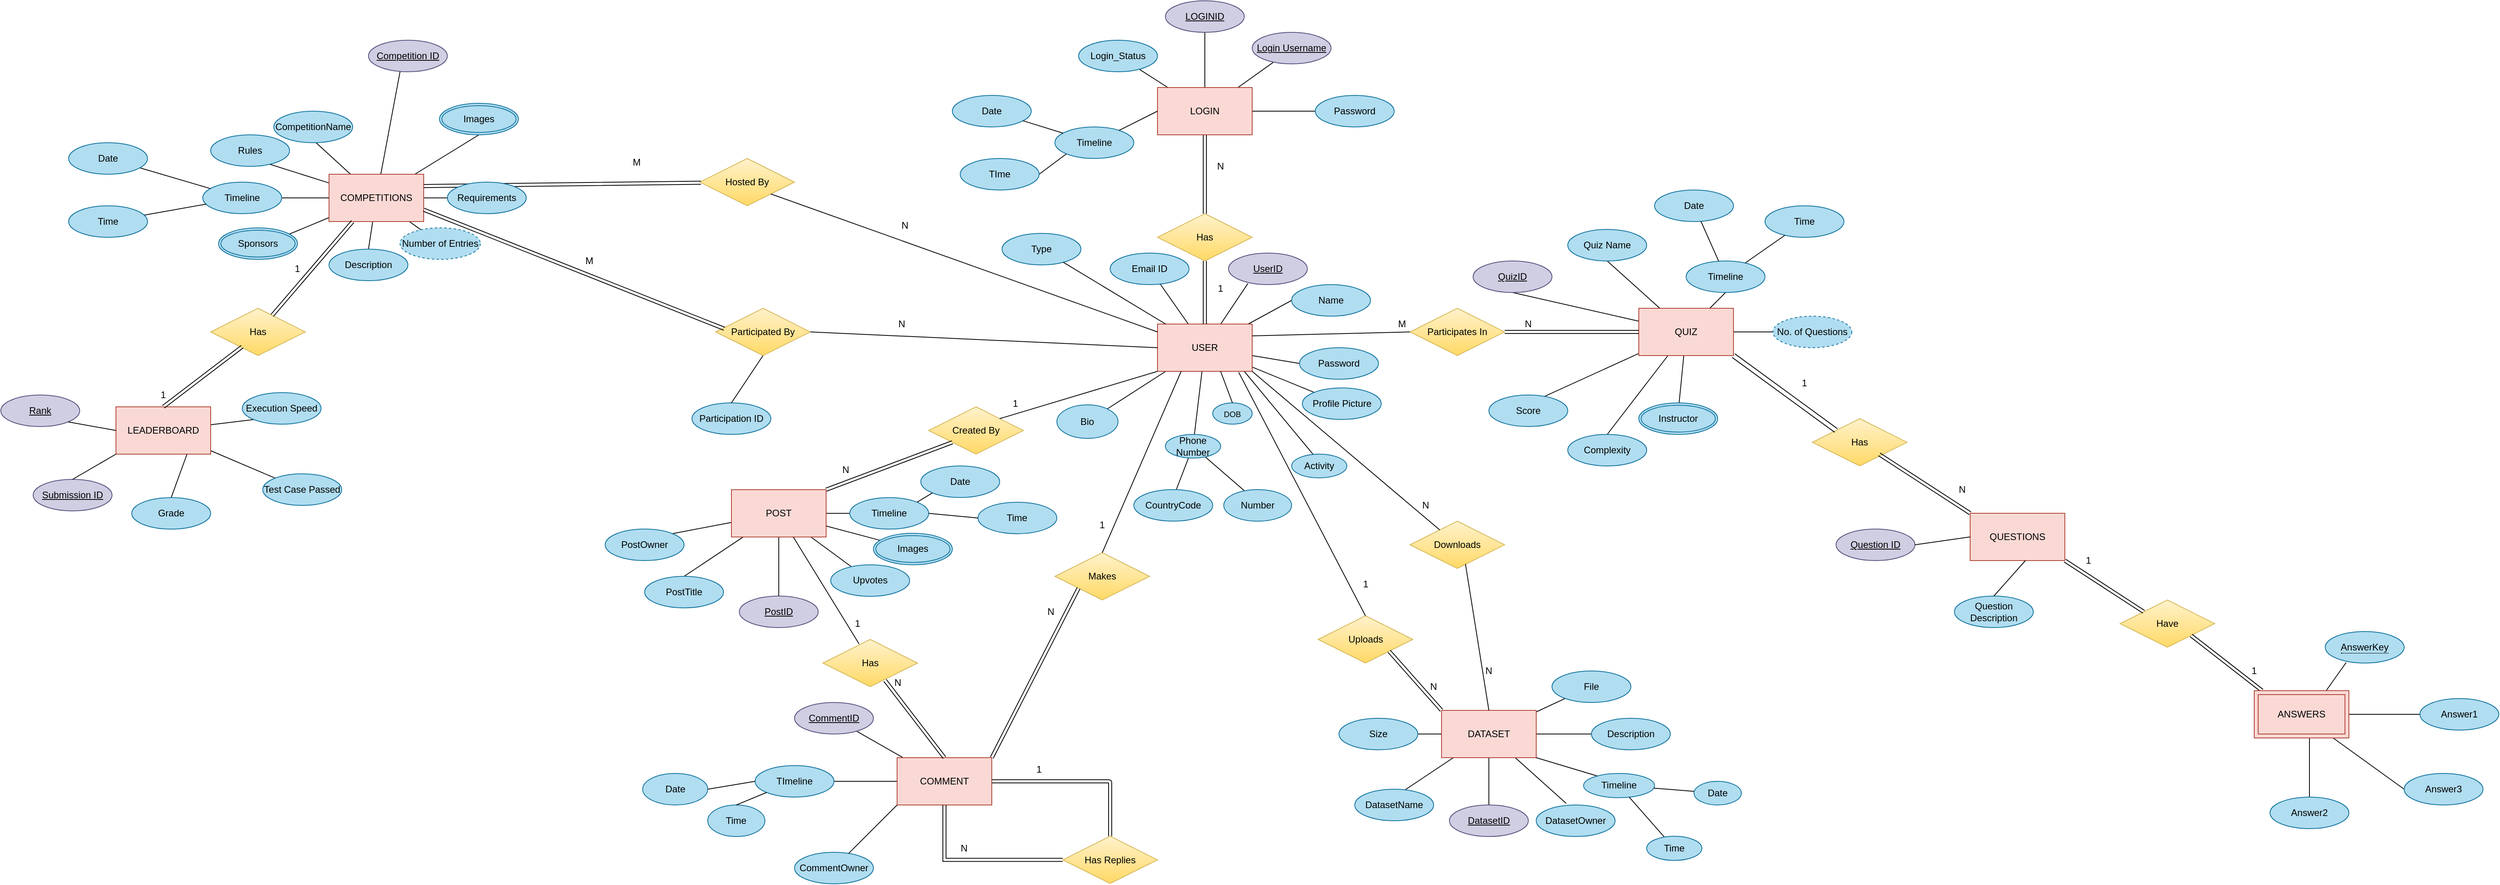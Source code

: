 <mxfile version="15.3.1" type="google"><diagram id="jMUScCdestU0S8ypF7u5" name="Page-1"><mxGraphModel dx="2764" dy="1336" grid="0" gridSize="10" guides="1" tooltips="1" connect="1" arrows="0" fold="1" page="0" pageScale="1" pageWidth="1100" pageHeight="850" math="0" shadow="0"><root><mxCell id="0"/><mxCell id="1" parent="0"/><mxCell id="4rbRwqJv_2KBywUQE0lT-54" value="" style="edgeStyle=none;rounded=0;orthogonalLoop=1;jettySize=auto;html=1;endArrow=none;endFill=0;strokeColor=default;entryX=0.246;entryY=0.964;entryDx=0;entryDy=0;entryPerimeter=0;" parent="1" source="FgMpWw9XKID-ATPXq9ck-10" target="4rbRwqJv_2KBywUQE0lT-55" edge="1"><mxGeometry relative="1" as="geometry"><mxPoint x="533.167" y="216.833" as="targetPoint"/></mxGeometry></mxCell><mxCell id="4rbRwqJv_2KBywUQE0lT-57" value="" style="edgeStyle=none;rounded=0;orthogonalLoop=1;jettySize=auto;html=1;endArrow=none;endFill=0;strokeColor=default;entryX=0;entryY=0.5;entryDx=0;entryDy=0;" parent="1" source="FgMpWw9XKID-ATPXq9ck-10" target="4rbRwqJv_2KBywUQE0lT-58" edge="1"><mxGeometry relative="1" as="geometry"><mxPoint x="569.12" y="255.9" as="targetPoint"/></mxGeometry></mxCell><mxCell id="4rbRwqJv_2KBywUQE0lT-60" value="" style="edgeStyle=none;rounded=0;orthogonalLoop=1;jettySize=auto;html=1;endArrow=none;endFill=0;strokeColor=default;" parent="1" source="FgMpWw9XKID-ATPXq9ck-10" edge="1"><mxGeometry relative="1" as="geometry"><mxPoint x="583.079" y="310.513" as="targetPoint"/></mxGeometry></mxCell><mxCell id="4rbRwqJv_2KBywUQE0lT-63" value="" style="edgeStyle=none;rounded=0;orthogonalLoop=1;jettySize=auto;html=1;endArrow=none;endFill=0;strokeColor=default;" parent="1" source="FgMpWw9XKID-ATPXq9ck-10" target="4rbRwqJv_2KBywUQE0lT-64" edge="1"><mxGeometry relative="1" as="geometry"><mxPoint x="388.765" y="226.328" as="targetPoint"/></mxGeometry></mxCell><mxCell id="4rbRwqJv_2KBywUQE0lT-66" value="" style="edgeStyle=none;rounded=0;orthogonalLoop=1;jettySize=auto;html=1;endArrow=none;endFill=0;strokeColor=default;" parent="1" source="FgMpWw9XKID-ATPXq9ck-10" target="4rbRwqJv_2KBywUQE0lT-67" edge="1"><mxGeometry relative="1" as="geometry"><mxPoint x="633.563" y="361.003" as="targetPoint"/></mxGeometry></mxCell><mxCell id="4rbRwqJv_2KBywUQE0lT-69" value="" style="edgeStyle=none;rounded=0;orthogonalLoop=1;jettySize=auto;html=1;endArrow=none;endFill=0;strokeColor=default;" parent="1" source="FgMpWw9XKID-ATPXq9ck-10" target="4rbRwqJv_2KBywUQE0lT-70" edge="1"><mxGeometry relative="1" as="geometry"><mxPoint x="460" y="400" as="targetPoint"/></mxGeometry></mxCell><mxCell id="4rbRwqJv_2KBywUQE0lT-72" value="" style="edgeStyle=none;rounded=0;orthogonalLoop=1;jettySize=auto;html=1;endArrow=none;endFill=0;strokeColor=default;exitX=0.087;exitY=1;exitDx=0;exitDy=0;exitPerimeter=0;" parent="1" source="FgMpWw9XKID-ATPXq9ck-10" target="4rbRwqJv_2KBywUQE0lT-73" edge="1"><mxGeometry relative="1" as="geometry"><mxPoint x="424.983" y="490.104" as="targetPoint"/></mxGeometry></mxCell><mxCell id="4rbRwqJv_2KBywUQE0lT-75" value="" style="edgeStyle=none;rounded=0;orthogonalLoop=1;jettySize=auto;html=1;endArrow=none;endFill=0;strokeColor=default;startArrow=none;entryX=0.43;entryY=0.125;entryDx=0;entryDy=0;entryPerimeter=0;" parent="1" target="4rbRwqJv_2KBywUQE0lT-76" edge="1"><mxGeometry relative="1" as="geometry"><mxPoint x="523" y="493" as="targetPoint"/><mxPoint x="510" y="320" as="sourcePoint"/></mxGeometry></mxCell><mxCell id="FgMpWw9XKID-ATPXq9ck-10" value="USER" style="rounded=0;whiteSpace=wrap;html=1;shadow=0;glass=0;fillColor=#fad9d5;strokeColor=#ae4132;" parent="1" vertex="1"><mxGeometry x="400" y="260" width="120" height="60" as="geometry"/></mxCell><mxCell id="4rbRwqJv_2KBywUQE0lT-148" value="" style="edgeStyle=none;rounded=0;orthogonalLoop=1;jettySize=auto;html=1;endArrow=none;endFill=0;strokeColor=default;" parent="1" source="FgMpWw9XKID-ATPXq9ck-13" edge="1"><mxGeometry relative="1" as="geometry"><mxPoint x="820" y="890" as="targetPoint"/></mxGeometry></mxCell><mxCell id="4rbRwqJv_2KBywUQE0lT-151" value="" style="edgeStyle=none;rounded=0;orthogonalLoop=1;jettySize=auto;html=1;endArrow=none;endFill=0;strokeColor=default;" parent="1" source="FgMpWw9XKID-ATPXq9ck-13" edge="1"><mxGeometry relative="1" as="geometry"><mxPoint x="918" y="868" as="targetPoint"/></mxGeometry></mxCell><mxCell id="4rbRwqJv_2KBywUQE0lT-154" value="" style="edgeStyle=none;rounded=0;orthogonalLoop=1;jettySize=auto;html=1;endArrow=none;endFill=0;strokeColor=default;" parent="1" source="FgMpWw9XKID-ATPXq9ck-13" edge="1"><mxGeometry relative="1" as="geometry"><mxPoint x="706.0" y="856.0" as="targetPoint"/></mxGeometry></mxCell><mxCell id="4rbRwqJv_2KBywUQE0lT-157" value="" style="edgeStyle=none;rounded=0;orthogonalLoop=1;jettySize=auto;html=1;endArrow=none;endFill=0;strokeColor=default;" parent="1" source="FgMpWw9XKID-ATPXq9ck-13" edge="1"><mxGeometry relative="1" as="geometry"><mxPoint x="960" y="780" as="targetPoint"/></mxGeometry></mxCell><mxCell id="4rbRwqJv_2KBywUQE0lT-160" value="" style="edgeStyle=none;rounded=0;orthogonalLoop=1;jettySize=auto;html=1;endArrow=none;endFill=0;strokeColor=default;" parent="1" source="FgMpWw9XKID-ATPXq9ck-13" target="4rbRwqJv_2KBywUQE0lT-161" edge="1"><mxGeometry relative="1" as="geometry"><mxPoint x="680" y="780" as="targetPoint"/></mxGeometry></mxCell><mxCell id="4rbRwqJv_2KBywUQE0lT-175" value="" style="edgeStyle=none;rounded=0;orthogonalLoop=1;jettySize=auto;html=1;endArrow=none;endFill=0;strokeColor=default;" parent="1" source="FgMpWw9XKID-ATPXq9ck-13" edge="1"><mxGeometry relative="1" as="geometry"><mxPoint x="926.137" y="730.47" as="targetPoint"/></mxGeometry></mxCell><mxCell id="FgMpWw9XKID-ATPXq9ck-13" value="DATASET" style="rounded=0;whiteSpace=wrap;html=1;shadow=0;glass=0;fillColor=#fad9d5;strokeColor=#ae4132;" parent="1" vertex="1"><mxGeometry x="760" y="750" width="120" height="60" as="geometry"/></mxCell><mxCell id="4rbRwqJv_2KBywUQE0lT-96" value="" style="edgeStyle=none;rounded=0;orthogonalLoop=1;jettySize=auto;html=1;endArrow=none;endFill=0;strokeColor=default;entryX=0.5;entryY=0;entryDx=0;entryDy=0;" parent="1" source="VUefTgn_QVcvFSzusH-d-3" target="4rbRwqJv_2KBywUQE0lT-108" edge="1"><mxGeometry relative="1" as="geometry"><mxPoint x="-605.025" y="160.099" as="targetPoint"/></mxGeometry></mxCell><mxCell id="4rbRwqJv_2KBywUQE0lT-98" value="" style="edgeStyle=none;rounded=0;orthogonalLoop=1;jettySize=auto;html=1;endArrow=none;endFill=0;strokeColor=default;" parent="1" source="VUefTgn_QVcvFSzusH-d-3" edge="1"><mxGeometry relative="1" as="geometry"><mxPoint x="-681.269" y="16.337" as="targetPoint"/></mxGeometry></mxCell><mxCell id="4rbRwqJv_2KBywUQE0lT-102" value="" style="edgeStyle=none;rounded=0;orthogonalLoop=1;jettySize=auto;html=1;endArrow=none;endFill=0;strokeColor=default;entryX=0.5;entryY=1;entryDx=0;entryDy=0;" parent="1" source="VUefTgn_QVcvFSzusH-d-3" target="sMII45mtfWq24B6FNU91-130" edge="1"><mxGeometry relative="1" as="geometry"><mxPoint x="-500.3" y="30" as="targetPoint"/><Array as="points"/></mxGeometry></mxCell><mxCell id="4rbRwqJv_2KBywUQE0lT-105" value="" style="edgeStyle=none;rounded=0;orthogonalLoop=1;jettySize=auto;html=1;endArrow=none;endFill=0;strokeColor=default;entryX=0.5;entryY=1;entryDx=0;entryDy=0;" parent="1" source="VUefTgn_QVcvFSzusH-d-3" edge="1"><mxGeometry relative="1" as="geometry"><mxPoint x="-560.0" y="-60" as="targetPoint"/></mxGeometry></mxCell><mxCell id="4rbRwqJv_2KBywUQE0lT-106" style="edgeStyle=none;rounded=0;orthogonalLoop=1;jettySize=auto;html=1;endArrow=none;endFill=0;strokeColor=default;" parent="1" source="VUefTgn_QVcvFSzusH-d-3" edge="1"><mxGeometry relative="1" as="geometry"><mxPoint x="-710" y="150" as="targetPoint"/></mxGeometry></mxCell><mxCell id="4rbRwqJv_2KBywUQE0lT-110" value="" style="edgeStyle=none;rounded=0;orthogonalLoop=1;jettySize=auto;html=1;endArrow=none;endFill=0;strokeColor=default;startArrow=none;" parent="1" edge="1"><mxGeometry relative="1" as="geometry"><mxPoint x="-710" y="100" as="sourcePoint"/><mxPoint x="-730" y="100" as="targetPoint"/></mxGeometry></mxCell><mxCell id="4rbRwqJv_2KBywUQE0lT-113" value="" style="edgeStyle=none;rounded=0;orthogonalLoop=1;jettySize=auto;html=1;endArrow=none;endFill=0;strokeColor=default;" parent="1" source="VUefTgn_QVcvFSzusH-d-3" edge="1"><mxGeometry relative="1" as="geometry"><mxPoint x="-710" y="100" as="targetPoint"/></mxGeometry></mxCell><mxCell id="4rbRwqJv_2KBywUQE0lT-115" value="" style="edgeStyle=none;rounded=0;orthogonalLoop=1;jettySize=auto;html=1;endArrow=none;endFill=0;strokeColor=default;" parent="1" source="VUefTgn_QVcvFSzusH-d-3" edge="1"><mxGeometry relative="1" as="geometry"><mxPoint x="-729.271" y="56.02" as="targetPoint"/></mxGeometry></mxCell><mxCell id="4rbRwqJv_2KBywUQE0lT-118" value="" style="edgeStyle=none;rounded=0;orthogonalLoop=1;jettySize=auto;html=1;endArrow=none;endFill=0;strokeColor=default;startArrow=none;" parent="1" source="4rbRwqJv_2KBywUQE0lT-119" edge="1"><mxGeometry relative="1" as="geometry"><mxPoint x="-450" y="100" as="targetPoint"/></mxGeometry></mxCell><mxCell id="4rbRwqJv_2KBywUQE0lT-172" value="" style="edgeStyle=none;rounded=0;orthogonalLoop=1;jettySize=auto;html=1;endArrow=none;endFill=0;strokeColor=default;" parent="1" source="VUefTgn_QVcvFSzusH-d-3" target="4rbRwqJv_2KBywUQE0lT-173" edge="1"><mxGeometry relative="1" as="geometry"><mxPoint x="-508.142" y="157.982" as="targetPoint"/></mxGeometry></mxCell><mxCell id="VUefTgn_QVcvFSzusH-d-3" value="COMPETITIONS" style="rounded=0;whiteSpace=wrap;html=1;fillColor=#fad9d5;strokeColor=#ae4132;" parent="1" vertex="1"><mxGeometry x="-650" y="70" width="120" height="60" as="geometry"/></mxCell><mxCell id="sMII45mtfWq24B6FNU91-4" style="edgeStyle=orthogonalEdgeStyle;rounded=0;orthogonalLoop=1;jettySize=auto;html=1;exitX=0.5;exitY=1;exitDx=0;exitDy=0;entryX=0.5;entryY=0;entryDx=0;entryDy=0;" parent="1" target="FgMpWw9XKID-ATPXq9ck-10" edge="1"><mxGeometry relative="1" as="geometry"/></mxCell><mxCell id="4rbRwqJv_2KBywUQE0lT-27" value="" style="edgeStyle=none;rounded=0;orthogonalLoop=1;jettySize=auto;html=1;endArrow=none;endFill=0;strokeColor=default;entryX=0.5;entryY=1;entryDx=0;entryDy=0;" parent="1" source="VUefTgn_QVcvFSzusH-d-4" target="4rbRwqJv_2KBywUQE0lT-28" edge="1"><mxGeometry relative="1" as="geometry"><mxPoint x="878.469" y="148.543" as="targetPoint"/></mxGeometry></mxCell><mxCell id="4rbRwqJv_2KBywUQE0lT-30" value="" style="edgeStyle=none;rounded=0;orthogonalLoop=1;jettySize=auto;html=1;endArrow=none;endFill=0;strokeColor=default;" parent="1" source="VUefTgn_QVcvFSzusH-d-4" edge="1"><mxGeometry relative="1" as="geometry"><mxPoint x="970" y="180" as="targetPoint"/></mxGeometry></mxCell><mxCell id="4rbRwqJv_2KBywUQE0lT-33" value="" style="edgeStyle=none;rounded=0;orthogonalLoop=1;jettySize=auto;html=1;endArrow=none;endFill=0;strokeColor=default;entryX=0.5;entryY=1;entryDx=0;entryDy=0;" parent="1" source="VUefTgn_QVcvFSzusH-d-4" target="4rbRwqJv_2KBywUQE0lT-34" edge="1"><mxGeometry relative="1" as="geometry"><mxPoint x="1110" y="290" as="targetPoint"/></mxGeometry></mxCell><mxCell id="4rbRwqJv_2KBywUQE0lT-36" value="" style="edgeStyle=none;rounded=0;orthogonalLoop=1;jettySize=auto;html=1;endArrow=none;endFill=0;strokeColor=default;" parent="1" source="VUefTgn_QVcvFSzusH-d-4" edge="1"><mxGeometry relative="1" as="geometry"><mxPoint x="970" y="400" as="targetPoint"/></mxGeometry></mxCell><mxCell id="4rbRwqJv_2KBywUQE0lT-39" value="" style="edgeStyle=none;rounded=0;orthogonalLoop=1;jettySize=auto;html=1;endArrow=none;endFill=0;strokeColor=default;" parent="1" source="VUefTgn_QVcvFSzusH-d-4" edge="1"><mxGeometry relative="1" as="geometry"><mxPoint x="1060.232" y="368.953" as="targetPoint"/></mxGeometry></mxCell><mxCell id="4rbRwqJv_2KBywUQE0lT-42" value="" style="edgeStyle=none;rounded=0;orthogonalLoop=1;jettySize=auto;html=1;endArrow=none;endFill=0;strokeColor=default;" parent="1" source="VUefTgn_QVcvFSzusH-d-4" edge="1"><mxGeometry relative="1" as="geometry"><mxPoint x="883.282" y="355.038" as="targetPoint"/></mxGeometry></mxCell><mxCell id="4rbRwqJv_2KBywUQE0lT-189" value="" style="edgeStyle=none;rounded=0;orthogonalLoop=1;jettySize=auto;html=1;endArrow=none;endFill=0;strokeColor=default;" parent="1" source="VUefTgn_QVcvFSzusH-d-4" edge="1"><mxGeometry relative="1" as="geometry"><mxPoint x="1210" y="270" as="targetPoint"/></mxGeometry></mxCell><mxCell id="VUefTgn_QVcvFSzusH-d-4" value="QUIZ" style="rounded=0;whiteSpace=wrap;html=1;fillColor=#fad9d5;strokeColor=#ae4132;" parent="1" vertex="1"><mxGeometry x="1010" y="240" width="120" height="60" as="geometry"/></mxCell><mxCell id="4rbRwqJv_2KBywUQE0lT-1" value="QUESTIONS" style="rounded=0;whiteSpace=wrap;html=1;fillColor=#fad9d5;strokeColor=#ae4132;" parent="1" vertex="1"><mxGeometry x="1430" y="500" width="120" height="60" as="geometry"/></mxCell><mxCell id="4rbRwqJv_2KBywUQE0lT-130" value="" style="edgeStyle=none;rounded=0;orthogonalLoop=1;jettySize=auto;html=1;endArrow=none;endFill=0;strokeColor=default;" parent="1" source="4rbRwqJv_2KBywUQE0lT-3" edge="1"><mxGeometry relative="1" as="geometry"><mxPoint x="-80" y="610.1" as="targetPoint"/></mxGeometry></mxCell><mxCell id="4rbRwqJv_2KBywUQE0lT-133" value="" style="edgeStyle=none;rounded=0;orthogonalLoop=1;jettySize=auto;html=1;endArrow=none;endFill=0;strokeColor=default;entryX=0.5;entryY=0;entryDx=0;entryDy=0;" parent="1" source="4rbRwqJv_2KBywUQE0lT-3" target="4rbRwqJv_2KBywUQE0lT-134" edge="1"><mxGeometry relative="1" as="geometry"><mxPoint x="-182.026" y="598.46" as="targetPoint"/></mxGeometry></mxCell><mxCell id="4rbRwqJv_2KBywUQE0lT-136" value="" style="edgeStyle=none;rounded=0;orthogonalLoop=1;jettySize=auto;html=1;endArrow=none;endFill=0;strokeColor=default;entryX=1;entryY=0;entryDx=0;entryDy=0;" parent="1" source="4rbRwqJv_2KBywUQE0lT-3" target="4rbRwqJv_2KBywUQE0lT-137" edge="1"><mxGeometry relative="1" as="geometry"><mxPoint x="-235.032" y="570.139" as="targetPoint"/></mxGeometry></mxCell><mxCell id="4rbRwqJv_2KBywUQE0lT-139" value="" style="edgeStyle=none;rounded=0;orthogonalLoop=1;jettySize=auto;html=1;endArrow=none;endFill=0;strokeColor=default;" parent="1" source="4rbRwqJv_2KBywUQE0lT-3" target="4rbRwqJv_2KBywUQE0lT-140" edge="1"><mxGeometry relative="1" as="geometry"><mxPoint x="60" y="500.1" as="targetPoint"/></mxGeometry></mxCell><mxCell id="4rbRwqJv_2KBywUQE0lT-142" value="" style="edgeStyle=none;rounded=0;orthogonalLoop=1;jettySize=auto;html=1;endArrow=none;endFill=0;strokeColor=default;" parent="1" source="4rbRwqJv_2KBywUQE0lT-3" target="4rbRwqJv_2KBywUQE0lT-143" edge="1"><mxGeometry relative="1" as="geometry"><mxPoint x="35.847" y="585.334" as="targetPoint"/></mxGeometry></mxCell><mxCell id="4rbRwqJv_2KBywUQE0lT-145" value="" style="edgeStyle=none;rounded=0;orthogonalLoop=1;jettySize=auto;html=1;endArrow=none;endFill=0;strokeColor=default;" parent="1" source="4rbRwqJv_2KBywUQE0lT-3" target="4rbRwqJv_2KBywUQE0lT-223" edge="1"><mxGeometry relative="1" as="geometry"><mxPoint x="45.313" y="534.897" as="targetPoint"/></mxGeometry></mxCell><mxCell id="4rbRwqJv_2KBywUQE0lT-3" value="POST" style="rounded=0;whiteSpace=wrap;html=1;fillColor=#fad9d5;strokeColor=#ae4132;" parent="1" vertex="1"><mxGeometry x="-140" y="470.1" width="120" height="60" as="geometry"/></mxCell><mxCell id="4rbRwqJv_2KBywUQE0lT-49" value="" style="edgeStyle=none;rounded=0;orthogonalLoop=1;jettySize=auto;html=1;endArrow=none;endFill=0;strokeColor=default;" parent="1" source="4rbRwqJv_2KBywUQE0lT-4" target="4rbRwqJv_2KBywUQE0lT-47" edge="1"><mxGeometry relative="1" as="geometry"/></mxCell><mxCell id="4rbRwqJv_2KBywUQE0lT-51" value="" style="edgeStyle=none;rounded=0;orthogonalLoop=1;jettySize=auto;html=1;endArrow=none;endFill=0;strokeColor=default;" parent="1" source="4rbRwqJv_2KBywUQE0lT-4" edge="1"><mxGeometry relative="1" as="geometry"><mxPoint x="-10.0" y="840" as="targetPoint"/></mxGeometry></mxCell><mxCell id="4rbRwqJv_2KBywUQE0lT-4" value="COMMENT" style="rounded=0;whiteSpace=wrap;html=1;fillColor=#fad9d5;strokeColor=#ae4132;" parent="1" vertex="1"><mxGeometry x="70" y="810" width="120" height="60" as="geometry"/></mxCell><mxCell id="IbgI48R2N5xGWTInE_GF-6" value="Hosted By" style="shape=rhombus;perimeter=rhombusPerimeter;whiteSpace=wrap;html=1;align=center;gradientColor=#ffd966;fillColor=#fff2cc;strokeColor=#d6b656;" parent="1" vertex="1"><mxGeometry x="-180" y="50" width="120" height="60" as="geometry"/></mxCell><mxCell id="IbgI48R2N5xGWTInE_GF-7" value="Participates In" style="shape=rhombus;perimeter=rhombusPerimeter;whiteSpace=wrap;html=1;align=center;gradientColor=#ffd966;fillColor=#fff2cc;strokeColor=#d6b656;" parent="1" vertex="1"><mxGeometry x="720" y="240" width="120" height="60" as="geometry"/></mxCell><mxCell id="IbgI48R2N5xGWTInE_GF-8" value="Participated By" style="shape=rhombus;perimeter=rhombusPerimeter;whiteSpace=wrap;html=1;align=center;gradientColor=#ffd966;fillColor=#fff2cc;strokeColor=#d6b656;" parent="1" vertex="1"><mxGeometry x="-160" y="240" width="120" height="60" as="geometry"/></mxCell><mxCell id="IbgI48R2N5xGWTInE_GF-9" value="Downloads" style="shape=rhombus;perimeter=rhombusPerimeter;whiteSpace=wrap;html=1;align=center;gradientColor=#ffd966;fillColor=#fff2cc;strokeColor=#d6b656;" parent="1" vertex="1"><mxGeometry x="720" y="510" width="120" height="60" as="geometry"/></mxCell><mxCell id="IbgI48R2N5xGWTInE_GF-10" value="Uploads" style="shape=rhombus;perimeter=rhombusPerimeter;whiteSpace=wrap;html=1;align=center;gradientColor=#ffd966;fillColor=#fff2cc;strokeColor=#d6b656;" parent="1" vertex="1"><mxGeometry x="603.56" y="630" width="120" height="60" as="geometry"/></mxCell><mxCell id="IbgI48R2N5xGWTInE_GF-11" value="Makes" style="shape=rhombus;perimeter=rhombusPerimeter;whiteSpace=wrap;html=1;align=center;gradientColor=#ffd966;fillColor=#fff2cc;strokeColor=#d6b656;" parent="1" vertex="1"><mxGeometry x="270" y="550" width="120" height="60" as="geometry"/></mxCell><mxCell id="sMII45mtfWq24B6FNU91-45" style="edgeStyle=orthogonalEdgeStyle;shape=link;rounded=0;orthogonalLoop=1;jettySize=auto;html=1;exitX=0.5;exitY=1;exitDx=0;exitDy=0;entryX=0.5;entryY=0;entryDx=0;entryDy=0;" parent="1" source="sMII45mtfWq24B6FNU91-9" target="sMII45mtfWq24B6FNU91-6" edge="1"><mxGeometry relative="1" as="geometry"/></mxCell><mxCell id="4rbRwqJv_2KBywUQE0lT-82" value="" style="edgeStyle=none;rounded=0;orthogonalLoop=1;jettySize=auto;html=1;endArrow=none;endFill=0;strokeColor=default;" parent="1" source="sMII45mtfWq24B6FNU91-9" edge="1"><mxGeometry relative="1" as="geometry"><mxPoint x="460" y="-110" as="targetPoint"/></mxGeometry></mxCell><mxCell id="4rbRwqJv_2KBywUQE0lT-85" value="" style="edgeStyle=none;rounded=0;orthogonalLoop=1;jettySize=auto;html=1;endArrow=none;endFill=0;strokeColor=default;" parent="1" source="sMII45mtfWq24B6FNU91-9" edge="1"><mxGeometry relative="1" as="geometry"><mxPoint x="565.592" y="-85.423" as="targetPoint"/></mxGeometry></mxCell><mxCell id="4rbRwqJv_2KBywUQE0lT-88" value="" style="edgeStyle=none;rounded=0;orthogonalLoop=1;jettySize=auto;html=1;endArrow=none;endFill=0;strokeColor=default;" parent="1" source="sMII45mtfWq24B6FNU91-9" edge="1"><mxGeometry relative="1" as="geometry"><mxPoint x="600.0" y="-10" as="targetPoint"/></mxGeometry></mxCell><mxCell id="4rbRwqJv_2KBywUQE0lT-91" value="" style="edgeStyle=none;rounded=0;orthogonalLoop=1;jettySize=auto;html=1;endArrow=none;endFill=0;strokeColor=default;" parent="1" source="sMII45mtfWq24B6FNU91-9" edge="1"><mxGeometry relative="1" as="geometry"><mxPoint x="356.561" y="-76.213" as="targetPoint"/></mxGeometry></mxCell><mxCell id="sMII45mtfWq24B6FNU91-9" value="LOGIN" style="rounded=0;whiteSpace=wrap;html=1;shadow=0;glass=0;fillColor=#fad9d5;strokeColor=#ae4132;" parent="1" vertex="1"><mxGeometry x="400" y="-40" width="120" height="60" as="geometry"/></mxCell><mxCell id="IbgI48R2N5xGWTInE_GF-12" value="Created By" style="shape=rhombus;perimeter=rhombusPerimeter;whiteSpace=wrap;html=1;align=center;gradientColor=#ffd966;fillColor=#fff2cc;strokeColor=#d6b656;" parent="1" vertex="1"><mxGeometry x="110" y="365" width="120" height="60" as="geometry"/></mxCell><mxCell id="IbgI48R2N5xGWTInE_GF-14" value="Have" style="shape=rhombus;perimeter=rhombusPerimeter;whiteSpace=wrap;html=1;align=center;gradientColor=#ffd966;fillColor=#fff2cc;strokeColor=#d6b656;" parent="1" vertex="1"><mxGeometry x="1620" y="610" width="120" height="60" as="geometry"/></mxCell><mxCell id="sMII45mtfWq24B6FNU91-30" style="edgeStyle=orthogonalEdgeStyle;shape=link;rounded=0;orthogonalLoop=1;jettySize=auto;html=1;exitX=0;exitY=0.5;exitDx=0;exitDy=0;entryX=0.5;entryY=1;entryDx=0;entryDy=0;" parent="1" source="IbgI48R2N5xGWTInE_GF-15" target="4rbRwqJv_2KBywUQE0lT-4" edge="1"><mxGeometry relative="1" as="geometry"/></mxCell><mxCell id="sMII45mtfWq24B6FNU91-6" value="Has" style="shape=rhombus;perimeter=rhombusPerimeter;whiteSpace=wrap;html=1;align=center;gradientColor=#ffd966;fillColor=#fff2cc;strokeColor=#d6b656;" parent="1" vertex="1"><mxGeometry x="400" y="120" width="120" height="60" as="geometry"/></mxCell><mxCell id="sMII45mtfWq24B6FNU91-23" value="Has" style="shape=rhombus;perimeter=rhombusPerimeter;whiteSpace=wrap;html=1;align=center;gradientColor=#ffd966;fillColor=#fff2cc;strokeColor=#d6b656;" parent="1" vertex="1"><mxGeometry x="-24.15" y="660" width="120" height="60" as="geometry"/></mxCell><mxCell id="4rbRwqJv_2KBywUQE0lT-28" value="QuizID" style="ellipse;whiteSpace=wrap;html=1;align=center;fontStyle=4;fillColor=#d0cee2;strokeColor=#56517e;" parent="1" vertex="1"><mxGeometry x="800" y="180" width="100" height="40" as="geometry"/></mxCell><mxCell id="4rbRwqJv_2KBywUQE0lT-31" value="Quiz Name" style="ellipse;whiteSpace=wrap;html=1;align=center;fillColor=#b1ddf0;strokeColor=#10739e;" parent="1" vertex="1"><mxGeometry x="920" y="140" width="100" height="40" as="geometry"/></mxCell><mxCell id="sMII45mtfWq24B6FNU91-28" value="Has" style="shape=rhombus;perimeter=rhombusPerimeter;whiteSpace=wrap;html=1;align=center;gradientColor=#ffd966;fillColor=#fff2cc;strokeColor=#d6b656;" parent="1" vertex="1"><mxGeometry x="1230" y="380" width="120" height="60" as="geometry"/></mxCell><mxCell id="4rbRwqJv_2KBywUQE0lT-37" value="Complexity" style="ellipse;whiteSpace=wrap;html=1;align=center;fillColor=#b1ddf0;strokeColor=#10739e;" parent="1" vertex="1"><mxGeometry x="920" y="400" width="100" height="40" as="geometry"/></mxCell><mxCell id="4rbRwqJv_2KBywUQE0lT-43" value="Score" style="ellipse;whiteSpace=wrap;html=1;align=center;fillColor=#b1ddf0;strokeColor=#10739e;" parent="1" vertex="1"><mxGeometry x="820" y="350" width="100" height="40" as="geometry"/></mxCell><mxCell id="IbgI48R2N5xGWTInE_GF-19" value="" style="endArrow=none;html=1;entryX=0;entryY=1;entryDx=0;entryDy=0;exitX=1;exitY=0;exitDx=0;exitDy=0;" parent="1" source="IbgI48R2N5xGWTInE_GF-12" target="FgMpWw9XKID-ATPXq9ck-10" edge="1"><mxGeometry width="50" height="50" relative="1" as="geometry"><mxPoint x="230" y="391" as="sourcePoint"/><mxPoint x="330" y="440" as="targetPoint"/><Array as="points"/></mxGeometry></mxCell><mxCell id="IbgI48R2N5xGWTInE_GF-15" value="Has Replies" style="shape=rhombus;perimeter=rhombusPerimeter;whiteSpace=wrap;html=1;align=center;gradientColor=#ffd966;fillColor=#fff2cc;strokeColor=#d6b656;" parent="1" vertex="1"><mxGeometry x="280" y="909.61" width="120" height="60" as="geometry"/></mxCell><mxCell id="IbgI48R2N5xGWTInE_GF-20" value="" style="endArrow=none;html=1;exitX=1;exitY=0.5;exitDx=0;exitDy=0;entryX=0;entryY=0.5;entryDx=0;entryDy=0;" parent="1" source="IbgI48R2N5xGWTInE_GF-8" target="FgMpWw9XKID-ATPXq9ck-10" edge="1"><mxGeometry width="50" height="50" relative="1" as="geometry"><mxPoint x="240" y="310" as="sourcePoint"/><mxPoint x="370" y="300" as="targetPoint"/><Array as="points"/></mxGeometry></mxCell><mxCell id="IbgI48R2N5xGWTInE_GF-21" value="" style="endArrow=none;html=1;exitX=1;exitY=1;exitDx=0;exitDy=0;" parent="1" source="IbgI48R2N5xGWTInE_GF-6" edge="1"><mxGeometry width="50" height="50" relative="1" as="geometry"><mxPoint x="180" y="80" as="sourcePoint"/><mxPoint x="400" y="270" as="targetPoint"/><Array as="points"/></mxGeometry></mxCell><mxCell id="4rbRwqJv_2KBywUQE0lT-47" value="CommentID" style="ellipse;whiteSpace=wrap;html=1;align=center;fontStyle=4;fillColor=#d0cee2;strokeColor=#56517e;" parent="1" vertex="1"><mxGeometry x="-60" y="740" width="100" height="40" as="geometry"/></mxCell><mxCell id="IbgI48R2N5xGWTInE_GF-22" value="" style="endArrow=none;html=1;exitX=0.5;exitY=0;exitDx=0;exitDy=0;entryX=0.25;entryY=1;entryDx=0;entryDy=0;" parent="1" source="IbgI48R2N5xGWTInE_GF-11" target="FgMpWw9XKID-ATPXq9ck-10" edge="1"><mxGeometry width="50" height="50" relative="1" as="geometry"><mxPoint x="290" y="350" as="sourcePoint"/><mxPoint x="419" y="320" as="targetPoint"/></mxGeometry></mxCell><mxCell id="IbgI48R2N5xGWTInE_GF-23" value="" style="endArrow=none;html=1;exitX=0.5;exitY=0;exitDx=0;exitDy=0;entryX=0.858;entryY=1.021;entryDx=0;entryDy=0;entryPerimeter=0;" parent="1" source="IbgI48R2N5xGWTInE_GF-10" target="FgMpWw9XKID-ATPXq9ck-10" edge="1"><mxGeometry width="50" height="50" relative="1" as="geometry"><mxPoint x="595" y="546" as="sourcePoint"/><mxPoint x="479" y="320" as="targetPoint"/></mxGeometry></mxCell><mxCell id="4rbRwqJv_2KBywUQE0lT-48" value="CommentOwner" style="ellipse;whiteSpace=wrap;html=1;align=center;fillColor=#b1ddf0;strokeColor=#10739e;" parent="1" vertex="1"><mxGeometry x="-60" y="930" width="100" height="40" as="geometry"/></mxCell><mxCell id="IbgI48R2N5xGWTInE_GF-24" value="" style="endArrow=none;html=1;exitX=1;exitY=1;exitDx=0;exitDy=0;" parent="1" source="FgMpWw9XKID-ATPXq9ck-10" target="IbgI48R2N5xGWTInE_GF-9" edge="1"><mxGeometry width="50" height="50" relative="1" as="geometry"><mxPoint x="530" y="350" as="sourcePoint"/><mxPoint x="580" y="300" as="targetPoint"/></mxGeometry></mxCell><mxCell id="4rbRwqJv_2KBywUQE0lT-52" value="TImeline" style="ellipse;whiteSpace=wrap;html=1;align=center;fillColor=#b1ddf0;strokeColor=#10739e;" parent="1" vertex="1"><mxGeometry x="-110" y="820" width="100" height="40" as="geometry"/></mxCell><mxCell id="IbgI48R2N5xGWTInE_GF-25" value="" style="endArrow=none;html=1;exitX=0.586;exitY=0.905;exitDx=0;exitDy=0;exitPerimeter=0;entryX=0.5;entryY=0;entryDx=0;entryDy=0;" parent="1" source="IbgI48R2N5xGWTInE_GF-9" target="FgMpWw9XKID-ATPXq9ck-13" edge="1"><mxGeometry width="50" height="50" relative="1" as="geometry"><mxPoint x="690" y="490" as="sourcePoint"/><mxPoint x="877" y="670" as="targetPoint"/></mxGeometry></mxCell><mxCell id="IbgI48R2N5xGWTInE_GF-26" value="" style="endArrow=none;html=1;entryX=0.383;entryY=0.095;entryDx=0;entryDy=0;entryPerimeter=0;" parent="1" source="4rbRwqJv_2KBywUQE0lT-3" target="sMII45mtfWq24B6FNU91-23" edge="1"><mxGeometry width="50" height="50" relative="1" as="geometry"><mxPoint x="70" y="500" as="sourcePoint"/><mxPoint x="10" y="640" as="targetPoint"/></mxGeometry></mxCell><mxCell id="4rbRwqJv_2KBywUQE0lT-55" value="UserID" style="ellipse;whiteSpace=wrap;html=1;align=center;fontStyle=4;fillColor=#d0cee2;strokeColor=#56517e;" parent="1" vertex="1"><mxGeometry x="490" y="170" width="100" height="40" as="geometry"/></mxCell><mxCell id="4rbRwqJv_2KBywUQE0lT-58" value="Name" style="ellipse;whiteSpace=wrap;html=1;align=center;fillColor=#b1ddf0;strokeColor=#10739e;" parent="1" vertex="1"><mxGeometry x="570" y="210" width="100" height="40" as="geometry"/></mxCell><mxCell id="4rbRwqJv_2KBywUQE0lT-61" value="Password" style="ellipse;whiteSpace=wrap;html=1;align=center;fillColor=#b1ddf0;strokeColor=#10739e;" parent="1" vertex="1"><mxGeometry x="580" y="290" width="100" height="40" as="geometry"/></mxCell><mxCell id="IbgI48R2N5xGWTInE_GF-28" value="" style="endArrow=none;html=1;exitX=0;exitY=1;exitDx=0;exitDy=0;" parent="1" source="4rbRwqJv_2KBywUQE0lT-4" target="4rbRwqJv_2KBywUQE0lT-48" edge="1"><mxGeometry width="50" height="50" relative="1" as="geometry"><mxPoint x="210" y="690" as="sourcePoint"/><mxPoint x="260" y="640" as="targetPoint"/></mxGeometry></mxCell><mxCell id="sMII45mtfWq24B6FNU91-48" value="Participation ID" style="ellipse;whiteSpace=wrap;html=1;align=center;fillColor=#b1ddf0;strokeColor=#10739e;" parent="1" vertex="1"><mxGeometry x="-190" y="360" width="100" height="40" as="geometry"/></mxCell><mxCell id="IbgI48R2N5xGWTInE_GF-31" value="" style="endArrow=none;html=1;exitX=0.5;exitY=0;exitDx=0;exitDy=0;entryX=0.5;entryY=1;entryDx=0;entryDy=0;" parent="1" source="sMII45mtfWq24B6FNU91-48" target="IbgI48R2N5xGWTInE_GF-8" edge="1"><mxGeometry width="50" height="50" relative="1" as="geometry"><mxPoint x="-80" y="520" as="sourcePoint"/><mxPoint x="-130" y="310" as="targetPoint"/></mxGeometry></mxCell><mxCell id="4rbRwqJv_2KBywUQE0lT-64" value="Email ID" style="ellipse;whiteSpace=wrap;html=1;align=center;fillColor=#b1ddf0;strokeColor=#10739e;" parent="1" vertex="1"><mxGeometry x="340" y="170" width="100" height="40" as="geometry"/></mxCell><mxCell id="4rbRwqJv_2KBywUQE0lT-67" value="Profile Picture" style="ellipse;whiteSpace=wrap;html=1;align=center;fillColor=#b1ddf0;strokeColor=#10739e;" parent="1" vertex="1"><mxGeometry x="583.563" y="341.003" width="100" height="40" as="geometry"/></mxCell><mxCell id="IbgI48R2N5xGWTInE_GF-35" value="" style="endArrow=none;html=1;shape=link;exitX=1;exitY=0;exitDx=0;exitDy=0;entryX=0;entryY=1;entryDx=0;entryDy=0;" parent="1" source="4rbRwqJv_2KBywUQE0lT-4" target="IbgI48R2N5xGWTInE_GF-11" edge="1"><mxGeometry width="50" height="50" relative="1" as="geometry"><mxPoint x="190" y="807" as="sourcePoint"/><mxPoint x="308" y="590" as="targetPoint"/><Array as="points"/></mxGeometry></mxCell><mxCell id="IbgI48R2N5xGWTInE_GF-36" value="" style="endArrow=none;html=1;shape=link;exitX=0.5;exitY=0;exitDx=0;exitDy=0;entryX=0.657;entryY=0.866;entryDx=0;entryDy=0;entryPerimeter=0;" parent="1" source="4rbRwqJv_2KBywUQE0lT-4" target="sMII45mtfWq24B6FNU91-23" edge="1"><mxGeometry width="50" height="50" relative="1" as="geometry"><mxPoint x="10" y="820" as="sourcePoint"/><mxPoint x="60" y="770" as="targetPoint"/></mxGeometry></mxCell><mxCell id="IbgI48R2N5xGWTInE_GF-39" value="" style="endArrow=none;html=1;shape=link;entryX=0;entryY=1;entryDx=0;entryDy=0;exitX=1;exitY=0;exitDx=0;exitDy=0;" parent="1" source="4rbRwqJv_2KBywUQE0lT-3" target="IbgI48R2N5xGWTInE_GF-12" edge="1"><mxGeometry width="50" height="50" relative="1" as="geometry"><mxPoint x="-40" y="460" as="sourcePoint"/><mxPoint x="10" y="410" as="targetPoint"/><Array as="points"/></mxGeometry></mxCell><mxCell id="4rbRwqJv_2KBywUQE0lT-73" value="Bio" style="ellipse;whiteSpace=wrap;html=1;align=center;fillColor=#b1ddf0;strokeColor=#10739e;direction=south;" parent="1" vertex="1"><mxGeometry x="272.46" y="362.54" width="77.54" height="42.46" as="geometry"/></mxCell><mxCell id="4rbRwqJv_2KBywUQE0lT-76" value="Activity" style="ellipse;whiteSpace=wrap;html=1;align=center;fillColor=#b1ddf0;strokeColor=#10739e;" parent="1" vertex="1"><mxGeometry x="570" y="425" width="70" height="30.1" as="geometry"/></mxCell><mxCell id="IbgI48R2N5xGWTInE_GF-40" value="" style="endArrow=none;html=1;shape=link;exitX=1;exitY=0.25;exitDx=0;exitDy=0;" parent="1" source="VUefTgn_QVcvFSzusH-d-3" target="IbgI48R2N5xGWTInE_GF-6" edge="1"><mxGeometry width="50" height="50" relative="1" as="geometry"><mxPoint x="-60" y="320" as="sourcePoint"/><mxPoint x="-10" y="270" as="targetPoint"/><Array as="points"/></mxGeometry></mxCell><mxCell id="IbgI48R2N5xGWTInE_GF-42" value="" style="endArrow=none;html=1;shape=link;exitX=1;exitY=0.75;exitDx=0;exitDy=0;" parent="1" source="VUefTgn_QVcvFSzusH-d-3" edge="1"><mxGeometry width="50" height="50" relative="1" as="geometry"><mxPoint x="-60" y="320" as="sourcePoint"/><mxPoint x="-149" y="266" as="targetPoint"/></mxGeometry></mxCell><mxCell id="4rbRwqJv_2KBywUQE0lT-79" value="Type" style="ellipse;whiteSpace=wrap;html=1;align=center;fillColor=#b1ddf0;strokeColor=#10739e;" parent="1" vertex="1"><mxGeometry x="203" y="145" width="100" height="40" as="geometry"/></mxCell><mxCell id="IbgI48R2N5xGWTInE_GF-43" value="" style="endArrow=none;html=1;shape=link;exitX=1;exitY=1;exitDx=0;exitDy=0;" parent="1" source="IbgI48R2N5xGWTInE_GF-10" edge="1"><mxGeometry width="50" height="50" relative="1" as="geometry"><mxPoint x="710" y="665" as="sourcePoint"/><mxPoint x="760" y="750" as="targetPoint"/></mxGeometry></mxCell><mxCell id="4rbRwqJv_2KBywUQE0lT-80" value="" style="edgeStyle=none;rounded=0;orthogonalLoop=1;jettySize=auto;html=1;endArrow=none;endFill=0;strokeColor=default;" parent="1" source="FgMpWw9XKID-ATPXq9ck-10" target="4rbRwqJv_2KBywUQE0lT-79" edge="1"><mxGeometry relative="1" as="geometry"><mxPoint x="408.063" y="260" as="sourcePoint"/><mxPoint x="309.019" y="202.79" as="targetPoint"/></mxGeometry></mxCell><mxCell id="IbgI48R2N5xGWTInE_GF-44" value="" style="endArrow=none;html=1;entryX=0;entryY=0.5;entryDx=0;entryDy=0;exitX=1;exitY=0.25;exitDx=0;exitDy=0;" parent="1" source="FgMpWw9XKID-ATPXq9ck-10" target="IbgI48R2N5xGWTInE_GF-7" edge="1"><mxGeometry width="50" height="50" relative="1" as="geometry"><mxPoint x="580" y="470" as="sourcePoint"/><mxPoint x="630" y="420" as="targetPoint"/></mxGeometry></mxCell><mxCell id="4rbRwqJv_2KBywUQE0lT-83" value="LOGINID" style="ellipse;whiteSpace=wrap;html=1;align=center;fontStyle=4;fillColor=#d0cee2;strokeColor=#56517e;" parent="1" vertex="1"><mxGeometry x="410" y="-150" width="100" height="40" as="geometry"/></mxCell><mxCell id="IbgI48R2N5xGWTInE_GF-45" value="" style="endArrow=none;html=1;shape=link;entryX=0;entryY=0.5;entryDx=0;entryDy=0;exitX=1;exitY=0.5;exitDx=0;exitDy=0;" parent="1" source="IbgI48R2N5xGWTInE_GF-7" target="VUefTgn_QVcvFSzusH-d-4" edge="1"><mxGeometry width="50" height="50" relative="1" as="geometry"><mxPoint x="580" y="470" as="sourcePoint"/><mxPoint x="630" y="420" as="targetPoint"/></mxGeometry></mxCell><mxCell id="4rbRwqJv_2KBywUQE0lT-86" value="&lt;u&gt;Login Username&lt;/u&gt;" style="ellipse;whiteSpace=wrap;html=1;align=center;fillColor=#d0cee2;strokeColor=#56517e;" parent="1" vertex="1"><mxGeometry x="520" y="-110" width="100" height="40" as="geometry"/></mxCell><mxCell id="IbgI48R2N5xGWTInE_GF-46" value="" style="endArrow=none;html=1;shape=link;width=-5.714;exitX=1;exitY=1;exitDx=0;exitDy=0;entryX=0;entryY=0;entryDx=0;entryDy=0;" parent="1" source="VUefTgn_QVcvFSzusH-d-4" target="sMII45mtfWq24B6FNU91-28" edge="1"><mxGeometry width="50" height="50" relative="1" as="geometry"><mxPoint x="910" y="350" as="sourcePoint"/><mxPoint x="1266" y="390" as="targetPoint"/></mxGeometry></mxCell><mxCell id="4rbRwqJv_2KBywUQE0lT-89" value="Password" style="ellipse;whiteSpace=wrap;html=1;align=center;fillColor=#b1ddf0;strokeColor=#10739e;" parent="1" vertex="1"><mxGeometry x="600" y="-30" width="100" height="40" as="geometry"/></mxCell><mxCell id="4rbRwqJv_2KBywUQE0lT-92" value="Login_Status" style="ellipse;whiteSpace=wrap;html=1;align=center;fillColor=#b1ddf0;strokeColor=#10739e;" parent="1" vertex="1"><mxGeometry x="300" y="-100" width="100" height="40" as="geometry"/></mxCell><mxCell id="sMII45mtfWq24B6FNU91-56" value="" style="endArrow=none;html=1;rounded=0;entryX=0;entryY=0;entryDx=0;entryDy=0;exitX=1;exitY=1;exitDx=0;exitDy=0;shape=link;" parent="1" source="IbgI48R2N5xGWTInE_GF-14" edge="1"><mxGeometry relative="1" as="geometry"><mxPoint x="1560" y="600" as="sourcePoint"/><mxPoint x="1800" y="725" as="targetPoint"/></mxGeometry></mxCell><mxCell id="sMII45mtfWq24B6FNU91-57" value="" style="endArrow=none;html=1;rounded=0;entryX=0.706;entryY=0.754;entryDx=0;entryDy=0;shape=link;entryPerimeter=0;" parent="1" target="sMII45mtfWq24B6FNU91-28" edge="1"><mxGeometry relative="1" as="geometry"><mxPoint x="1430" y="500" as="sourcePoint"/><mxPoint x="1580" y="600" as="targetPoint"/></mxGeometry></mxCell><mxCell id="4rbRwqJv_2KBywUQE0lT-95" value="&lt;u&gt;Competition ID&lt;/u&gt;" style="ellipse;whiteSpace=wrap;html=1;align=center;fillColor=#d0cee2;strokeColor=#56517e;" parent="1" vertex="1"><mxGeometry x="-600" y="-100" width="100" height="40" as="geometry"/></mxCell><mxCell id="4rbRwqJv_2KBywUQE0lT-100" value="CompetitionName" style="ellipse;whiteSpace=wrap;html=1;align=center;fillColor=#b1ddf0;strokeColor=#10739e;" parent="1" vertex="1"><mxGeometry x="-720" y="-10" width="100" height="40" as="geometry"/></mxCell><mxCell id="IbgI48R2N5xGWTInE_GF-51" value="" style="endArrow=none;html=1;shape=link;entryX=0;entryY=0;entryDx=0;entryDy=0;exitX=1;exitY=1;exitDx=0;exitDy=0;" parent="1" source="4rbRwqJv_2KBywUQE0lT-1" target="IbgI48R2N5xGWTInE_GF-14" edge="1"><mxGeometry width="50" height="50" relative="1" as="geometry"><mxPoint x="1510" y="600" as="sourcePoint"/><mxPoint x="1560" y="550" as="targetPoint"/></mxGeometry></mxCell><mxCell id="IbgI48R2N5xGWTInE_GF-53" value="N" style="text;html=1;strokeColor=none;fillColor=none;align=center;verticalAlign=middle;whiteSpace=wrap;rounded=0;" parent="1" vertex="1"><mxGeometry x="460" y="50" width="40" height="20" as="geometry"/></mxCell><mxCell id="IbgI48R2N5xGWTInE_GF-56" value="" style="endArrow=none;html=1;shape=link;exitX=0.5;exitY=0;exitDx=0;exitDy=0;" parent="1" source="FgMpWw9XKID-ATPXq9ck-10" target="sMII45mtfWq24B6FNU91-6" edge="1"><mxGeometry width="50" height="50" relative="1" as="geometry"><mxPoint x="710" y="300" as="sourcePoint"/><mxPoint x="760" y="250" as="targetPoint"/></mxGeometry></mxCell><mxCell id="4rbRwqJv_2KBywUQE0lT-108" value="Description" style="ellipse;whiteSpace=wrap;html=1;align=center;fillColor=#b1ddf0;strokeColor=#10739e;" parent="1" vertex="1"><mxGeometry x="-650" y="165" width="100" height="40" as="geometry"/></mxCell><mxCell id="sMII45mtfWq24B6FNU91-58" value="1" style="text;html=1;strokeColor=none;fillColor=none;align=center;verticalAlign=middle;whiteSpace=wrap;rounded=0;" parent="1" vertex="1"><mxGeometry x="1560" y="550" width="40" height="20" as="geometry"/></mxCell><mxCell id="IbgI48R2N5xGWTInE_GF-57" value="1" style="text;html=1;strokeColor=none;fillColor=none;align=center;verticalAlign=middle;whiteSpace=wrap;rounded=0;" parent="1" vertex="1"><mxGeometry x="460" y="200" width="40" height="30" as="geometry"/></mxCell><mxCell id="4rbRwqJv_2KBywUQE0lT-112" value="" style="edgeStyle=none;rounded=0;orthogonalLoop=1;jettySize=auto;html=1;endArrow=none;endFill=0;strokeColor=default;" parent="1" source="VUefTgn_QVcvFSzusH-d-3" edge="1"><mxGeometry relative="1" as="geometry"><mxPoint x="-650" y="100" as="sourcePoint"/><mxPoint x="-710" y="100" as="targetPoint"/></mxGeometry></mxCell><mxCell id="4rbRwqJv_2KBywUQE0lT-116" value="Rules" style="ellipse;whiteSpace=wrap;html=1;align=center;fillColor=#b1ddf0;strokeColor=#10739e;" parent="1" vertex="1"><mxGeometry x="-800" y="20" width="100" height="40" as="geometry"/></mxCell><mxCell id="sMII45mtfWq24B6FNU91-60" value="1" style="text;html=1;strokeColor=none;fillColor=none;align=center;verticalAlign=middle;whiteSpace=wrap;rounded=0;" parent="1" vertex="1"><mxGeometry x="1200" y="320" width="40" height="30" as="geometry"/></mxCell><mxCell id="sMII45mtfWq24B6FNU91-62" value="N" style="text;html=1;strokeColor=none;fillColor=none;align=center;verticalAlign=middle;whiteSpace=wrap;rounded=0;" parent="1" vertex="1"><mxGeometry x="1400" y="460" width="40" height="20" as="geometry"/></mxCell><mxCell id="4rbRwqJv_2KBywUQE0lT-119" value="Requirements" style="ellipse;whiteSpace=wrap;html=1;align=center;fillColor=#b1ddf0;strokeColor=#10739e;" parent="1" vertex="1"><mxGeometry x="-500" y="80" width="100" height="40" as="geometry"/></mxCell><mxCell id="4rbRwqJv_2KBywUQE0lT-120" value="" style="edgeStyle=none;rounded=0;orthogonalLoop=1;jettySize=auto;html=1;endArrow=none;endFill=0;strokeColor=default;" parent="1" source="VUefTgn_QVcvFSzusH-d-3" target="4rbRwqJv_2KBywUQE0lT-119" edge="1"><mxGeometry relative="1" as="geometry"><mxPoint x="-530" y="100" as="sourcePoint"/><mxPoint x="-450" y="100" as="targetPoint"/></mxGeometry></mxCell><mxCell id="IbgI48R2N5xGWTInE_GF-58" value="N" style="text;html=1;strokeColor=none;fillColor=none;align=center;verticalAlign=middle;whiteSpace=wrap;rounded=0;" parent="1" vertex="1"><mxGeometry x="60" y="120" width="40" height="30" as="geometry"/></mxCell><mxCell id="IbgI48R2N5xGWTInE_GF-59" value="N" style="text;html=1;strokeColor=none;fillColor=none;align=center;verticalAlign=middle;whiteSpace=wrap;rounded=0;" parent="1" vertex="1"><mxGeometry x="55.85" y="240" width="40" height="40" as="geometry"/></mxCell><mxCell id="sMII45mtfWq24B6FNU91-67" value="N" style="text;html=1;strokeColor=none;fillColor=none;align=center;verticalAlign=middle;whiteSpace=wrap;rounded=0;" parent="1" vertex="1"><mxGeometry x="730" y="710" width="40" height="20" as="geometry"/></mxCell><mxCell id="IbgI48R2N5xGWTInE_GF-60" value="M" style="text;html=1;strokeColor=none;fillColor=none;align=center;verticalAlign=middle;whiteSpace=wrap;rounded=0;" parent="1" vertex="1"><mxGeometry x="-280" y="40" width="40" height="30" as="geometry"/></mxCell><mxCell id="IbgI48R2N5xGWTInE_GF-61" value="M" style="text;html=1;strokeColor=none;fillColor=none;align=center;verticalAlign=middle;whiteSpace=wrap;rounded=0;" parent="1" vertex="1"><mxGeometry x="-340" y="165" width="40" height="30" as="geometry"/></mxCell><mxCell id="sMII45mtfWq24B6FNU91-72" value="N" style="text;html=1;strokeColor=none;fillColor=none;align=center;verticalAlign=middle;whiteSpace=wrap;rounded=0;" parent="1" vertex="1"><mxGeometry x="800" y="690" width="40" height="20" as="geometry"/></mxCell><mxCell id="IbgI48R2N5xGWTInE_GF-64" value="" style="endArrow=none;html=1;shape=link;exitX=0.5;exitY=0;exitDx=0;exitDy=0;entryX=1;entryY=0.5;entryDx=0;entryDy=0;" parent="1" source="IbgI48R2N5xGWTInE_GF-15" target="4rbRwqJv_2KBywUQE0lT-4" edge="1"><mxGeometry width="50" height="50" relative="1" as="geometry"><mxPoint x="170" y="820" as="sourcePoint"/><mxPoint x="340" y="790" as="targetPoint"/><Array as="points"><mxPoint x="340" y="840"/></Array></mxGeometry></mxCell><mxCell id="IbgI48R2N5xGWTInE_GF-65" value="N" style="text;html=1;strokeColor=none;fillColor=none;align=center;verticalAlign=middle;whiteSpace=wrap;rounded=0;" parent="1" vertex="1"><mxGeometry x="130" y="900" width="50" height="50" as="geometry"/></mxCell><mxCell id="IbgI48R2N5xGWTInE_GF-66" value="1" style="text;html=1;strokeColor=none;fillColor=none;align=center;verticalAlign=middle;whiteSpace=wrap;rounded=0;" parent="1" vertex="1"><mxGeometry x="230" y="810" width="40" height="30" as="geometry"/></mxCell><mxCell id="IbgI48R2N5xGWTInE_GF-68" value="N" style="text;html=1;strokeColor=none;fillColor=none;align=center;verticalAlign=middle;whiteSpace=wrap;rounded=0;" parent="1" vertex="1"><mxGeometry x="240" y="600" width="50" height="50" as="geometry"/></mxCell><mxCell id="IbgI48R2N5xGWTInE_GF-69" value="N" style="text;html=1;strokeColor=none;fillColor=none;align=center;verticalAlign=middle;whiteSpace=wrap;rounded=0;" parent="1" vertex="1"><mxGeometry x="45.85" y="690" width="50" height="50" as="geometry"/></mxCell><mxCell id="4rbRwqJv_2KBywUQE0lT-131" value="PostID" style="ellipse;whiteSpace=wrap;html=1;align=center;fontStyle=4;fillColor=#d0cee2;strokeColor=#56517e;" parent="1" vertex="1"><mxGeometry x="-130" y="605" width="100" height="40" as="geometry"/></mxCell><mxCell id="sMII45mtfWq24B6FNU91-78" value="N" style="text;html=1;strokeColor=none;fillColor=none;align=center;verticalAlign=middle;whiteSpace=wrap;rounded=0;" parent="1" vertex="1"><mxGeometry x="850" y="250" width="40" height="20" as="geometry"/></mxCell><mxCell id="IbgI48R2N5xGWTInE_GF-71" value="N" style="text;html=1;strokeColor=none;fillColor=none;align=center;verticalAlign=middle;whiteSpace=wrap;rounded=0;" parent="1" vertex="1"><mxGeometry x="-20" y="420" width="50" height="50" as="geometry"/></mxCell><mxCell id="sMII45mtfWq24B6FNU91-80" value="M" style="text;html=1;strokeColor=none;fillColor=none;align=center;verticalAlign=middle;whiteSpace=wrap;rounded=0;" parent="1" vertex="1"><mxGeometry x="690" y="250" width="40" height="20" as="geometry"/></mxCell><mxCell id="4rbRwqJv_2KBywUQE0lT-134" value="PostTitle" style="ellipse;whiteSpace=wrap;html=1;align=center;fillColor=#b1ddf0;strokeColor=#10739e;" parent="1" vertex="1"><mxGeometry x="-250" y="580" width="100" height="40" as="geometry"/></mxCell><mxCell id="4rbRwqJv_2KBywUQE0lT-137" value="PostOwner" style="ellipse;whiteSpace=wrap;html=1;align=center;fillColor=#b1ddf0;strokeColor=#10739e;" parent="1" vertex="1"><mxGeometry x="-300" y="520" width="100" height="40" as="geometry"/></mxCell><mxCell id="4rbRwqJv_2KBywUQE0lT-140" value="Timeline" style="ellipse;whiteSpace=wrap;html=1;align=center;fillColor=#b1ddf0;strokeColor=#10739e;" parent="1" vertex="1"><mxGeometry x="10" y="480.1" width="100" height="40" as="geometry"/></mxCell><mxCell id="IbgI48R2N5xGWTInE_GF-73" value="1" style="text;html=1;strokeColor=none;fillColor=none;align=center;verticalAlign=middle;whiteSpace=wrap;rounded=0;" parent="1" vertex="1"><mxGeometry x="200" y="346" width="40" height="30" as="geometry"/></mxCell><mxCell id="4rbRwqJv_2KBywUQE0lT-143" value="Upvotes" style="ellipse;whiteSpace=wrap;html=1;align=center;fillColor=#b1ddf0;strokeColor=#10739e;" parent="1" vertex="1"><mxGeometry x="-14.153" y="565.334" width="100" height="40" as="geometry"/></mxCell><mxCell id="IbgI48R2N5xGWTInE_GF-74" value="N" style="text;html=1;strokeColor=none;fillColor=none;align=center;verticalAlign=middle;whiteSpace=wrap;rounded=0;" parent="1" vertex="1"><mxGeometry x="720" y="480" width="40" height="20" as="geometry"/></mxCell><mxCell id="IbgI48R2N5xGWTInE_GF-75" value="1" style="text;html=1;strokeColor=none;fillColor=none;align=center;verticalAlign=middle;whiteSpace=wrap;rounded=0;" parent="1" vertex="1"><mxGeometry x="643.56" y="575" width="40" height="30" as="geometry"/></mxCell><mxCell id="IbgI48R2N5xGWTInE_GF-76" value="1" style="text;html=1;strokeColor=none;fillColor=none;align=center;verticalAlign=middle;whiteSpace=wrap;rounded=0;" parent="1" vertex="1"><mxGeometry x="310" y="500" width="40" height="30" as="geometry"/></mxCell><mxCell id="sMII45mtfWq24B6FNU91-83" value="Question ID" style="ellipse;whiteSpace=wrap;html=1;align=center;fontStyle=4;fillColor=#d0cee2;strokeColor=#56517e;" parent="1" vertex="1"><mxGeometry x="1260" y="520" width="100" height="40" as="geometry"/></mxCell><mxCell id="4rbRwqJv_2KBywUQE0lT-149" value="DatasetID" style="ellipse;whiteSpace=wrap;html=1;align=center;fontStyle=4;fillColor=#d0cee2;strokeColor=#56517e;" parent="1" vertex="1"><mxGeometry x="770" y="870" width="100" height="40" as="geometry"/></mxCell><mxCell id="sMII45mtfWq24B6FNU91-85" value="Question Description" style="ellipse;whiteSpace=wrap;html=1;align=center;fillColor=#b1ddf0;strokeColor=#10739e;" parent="1" vertex="1"><mxGeometry x="1410" y="605" width="100" height="40" as="geometry"/></mxCell><mxCell id="4rbRwqJv_2KBywUQE0lT-152" value="DatasetOwner" style="ellipse;whiteSpace=wrap;html=1;align=center;fillColor=#b1ddf0;strokeColor=#10739e;" parent="1" vertex="1"><mxGeometry x="880" y="870" width="100" height="40" as="geometry"/></mxCell><mxCell id="4rbRwqJv_2KBywUQE0lT-155" value="DatasetName" style="ellipse;whiteSpace=wrap;html=1;align=center;fillColor=#b1ddf0;strokeColor=#10739e;" parent="1" vertex="1"><mxGeometry x="650" y="850" width="100" height="40" as="geometry"/></mxCell><mxCell id="4rbRwqJv_2KBywUQE0lT-158" value="Description" style="ellipse;whiteSpace=wrap;html=1;align=center;fillColor=#b1ddf0;strokeColor=#10739e;" parent="1" vertex="1"><mxGeometry x="950" y="760" width="100" height="40" as="geometry"/></mxCell><mxCell id="4rbRwqJv_2KBywUQE0lT-161" value="Size" style="ellipse;whiteSpace=wrap;html=1;align=center;fillColor=#b1ddf0;strokeColor=#10739e;" parent="1" vertex="1"><mxGeometry x="630" y="760" width="100" height="40" as="geometry"/></mxCell><mxCell id="sMII45mtfWq24B6FNU91-89" value="" style="endArrow=none;html=1;rounded=0;entryX=0;entryY=0.5;entryDx=0;entryDy=0;exitX=1;exitY=0.5;exitDx=0;exitDy=0;" parent="1" source="sMII45mtfWq24B6FNU91-83" target="4rbRwqJv_2KBywUQE0lT-1" edge="1"><mxGeometry relative="1" as="geometry"><mxPoint x="1380" y="540" as="sourcePoint"/><mxPoint x="1440" y="540" as="targetPoint"/><Array as="points"/></mxGeometry></mxCell><mxCell id="sMII45mtfWq24B6FNU91-91" value="" style="endArrow=none;html=1;rounded=0;entryX=0.5;entryY=0;entryDx=0;entryDy=0;" parent="1" target="sMII45mtfWq24B6FNU91-85" edge="1"><mxGeometry relative="1" as="geometry"><mxPoint x="1500" y="560" as="sourcePoint"/><mxPoint x="1660" y="563.33" as="targetPoint"/></mxGeometry></mxCell><mxCell id="4rbRwqJv_2KBywUQE0lT-166" value="" style="group;" parent="1" connectable="0" vertex="1"><mxGeometry x="1780" y="650" width="320" height="250" as="geometry"/></mxCell><mxCell id="4rbRwqJv_2KBywUQE0lT-25" value="" style="group;" parent="4rbRwqJv_2KBywUQE0lT-166" connectable="0" vertex="1"><mxGeometry x="20" width="300" height="250" as="geometry"/></mxCell><mxCell id="4rbRwqJv_2KBywUQE0lT-18" value="" style="edgeStyle=none;rounded=0;orthogonalLoop=1;jettySize=auto;html=1;endArrow=none;endFill=0;strokeColor=default;exitX=1;exitY=0.5;exitDx=0;exitDy=0;" parent="4rbRwqJv_2KBywUQE0lT-25" source="4rbRwqJv_2KBywUQE0lT-165" edge="1"><mxGeometry relative="1" as="geometry"><mxPoint x="120" y="105" as="sourcePoint"/><mxPoint x="200" y="105" as="targetPoint"/></mxGeometry></mxCell><mxCell id="4rbRwqJv_2KBywUQE0lT-21" value="" style="edgeStyle=none;rounded=0;orthogonalLoop=1;jettySize=auto;html=1;endArrow=none;endFill=0;strokeColor=default;" parent="4rbRwqJv_2KBywUQE0lT-25" edge="1"><mxGeometry relative="1" as="geometry"><mxPoint x="60" y="135" as="sourcePoint"/><mxPoint x="60" y="215" as="targetPoint"/></mxGeometry></mxCell><mxCell id="4rbRwqJv_2KBywUQE0lT-14" value="" style="edgeStyle=none;rounded=0;orthogonalLoop=1;jettySize=auto;html=1;strokeColor=default;endArrow=none;endFill=0;" parent="4rbRwqJv_2KBywUQE0lT-25" edge="1"><mxGeometry relative="1" as="geometry"><mxPoint x="106.573" y="39.265" as="sourcePoint"/><mxPoint x="81.176" y="75" as="targetPoint"/></mxGeometry></mxCell><mxCell id="4rbRwqJv_2KBywUQE0lT-19" value="Answer1" style="ellipse;whiteSpace=wrap;html=1;align=center;fillColor=#b1ddf0;strokeColor=#10739e;" parent="4rbRwqJv_2KBywUQE0lT-25" vertex="1"><mxGeometry x="200" y="85" width="100" height="40" as="geometry"/></mxCell><mxCell id="4rbRwqJv_2KBywUQE0lT-22" value="Answer2" style="ellipse;whiteSpace=wrap;html=1;align=center;fillColor=#b1ddf0;strokeColor=#10739e;" parent="4rbRwqJv_2KBywUQE0lT-25" vertex="1"><mxGeometry x="10" y="210" width="100" height="40" as="geometry"/></mxCell><mxCell id="4rbRwqJv_2KBywUQE0lT-23" value="" style="edgeStyle=none;rounded=0;orthogonalLoop=1;jettySize=auto;html=1;endArrow=none;endFill=0;strokeColor=default;exitX=0.75;exitY=1;exitDx=0;exitDy=0;entryX=0;entryY=0.5;entryDx=0;entryDy=0;" parent="4rbRwqJv_2KBywUQE0lT-25" target="4rbRwqJv_2KBywUQE0lT-24" edge="1"><mxGeometry relative="1" as="geometry"><mxPoint x="90" y="135" as="sourcePoint"/><mxPoint x="210" y="180" as="targetPoint"/></mxGeometry></mxCell><mxCell id="4rbRwqJv_2KBywUQE0lT-24" value="Answer3" style="ellipse;whiteSpace=wrap;html=1;align=center;fillColor=#b1ddf0;strokeColor=#10739e;" parent="4rbRwqJv_2KBywUQE0lT-25" vertex="1"><mxGeometry x="180" y="180" width="100" height="40" as="geometry"/></mxCell><mxCell id="4rbRwqJv_2KBywUQE0lT-165" value="ANSWERS" style="shape=ext;margin=3;double=1;whiteSpace=wrap;html=1;align=center;fillColor=#fad9d5;strokeColor=#ae4132;" parent="4rbRwqJv_2KBywUQE0lT-25" vertex="1"><mxGeometry x="-10" y="75" width="120" height="60" as="geometry"/></mxCell><mxCell id="4rbRwqJv_2KBywUQE0lT-167" value="&lt;span style=&quot;border-bottom: 1px dotted&quot;&gt;AnswerKey&lt;/span&gt;" style="ellipse;whiteSpace=wrap;html=1;align=center;fillColor=#b1ddf0;strokeColor=#10739e;" parent="4rbRwqJv_2KBywUQE0lT-25" vertex="1"><mxGeometry x="80" width="100" height="40" as="geometry"/></mxCell><mxCell id="sMII45mtfWq24B6FNU91-59" value="1" style="text;html=1;strokeColor=none;fillColor=none;align=center;verticalAlign=middle;whiteSpace=wrap;rounded=0;" parent="4rbRwqJv_2KBywUQE0lT-25" vertex="1"><mxGeometry x="-30" y="40" width="40" height="20" as="geometry"/></mxCell><mxCell id="4rbRwqJv_2KBywUQE0lT-178" value="" style="edgeStyle=none;rounded=0;orthogonalLoop=1;jettySize=auto;html=1;endArrow=none;endFill=0;strokeColor=default;" parent="1" source="4rbRwqJv_2KBywUQE0lT-70" edge="1"><mxGeometry relative="1" as="geometry"><mxPoint x="520" y="480" as="targetPoint"/></mxGeometry></mxCell><mxCell id="4rbRwqJv_2KBywUQE0lT-179" style="edgeStyle=none;rounded=0;orthogonalLoop=1;jettySize=auto;html=1;endArrow=none;endFill=0;strokeColor=default;" parent="1" source="4rbRwqJv_2KBywUQE0lT-70" edge="1"><mxGeometry relative="1" as="geometry"><mxPoint x="420" y="480" as="targetPoint"/></mxGeometry></mxCell><mxCell id="4rbRwqJv_2KBywUQE0lT-70" value="Phone&lt;br&gt;Number" style="ellipse;whiteSpace=wrap;html=1;align=center;fillColor=#b1ddf0;strokeColor=#10739e;" parent="1" vertex="1"><mxGeometry x="410" y="400" width="70" height="30" as="geometry"/></mxCell><mxCell id="4rbRwqJv_2KBywUQE0lT-173" value="Number of Entries" style="ellipse;whiteSpace=wrap;html=1;align=center;dashed=1;fillColor=#b1ddf0;strokeColor=#10739e;" parent="1" vertex="1"><mxGeometry x="-560" y="137.98" width="101.86" height="40" as="geometry"/></mxCell><mxCell id="4rbRwqJv_2KBywUQE0lT-176" value="File" style="ellipse;whiteSpace=wrap;html=1;align=center;fillColor=#b1ddf0;strokeColor=#10739e;" parent="1" vertex="1"><mxGeometry x="900" y="700" width="100" height="40" as="geometry"/></mxCell><mxCell id="4rbRwqJv_2KBywUQE0lT-180" value="CountryCode" style="ellipse;whiteSpace=wrap;html=1;align=center;fillColor=#b1ddf0;strokeColor=#10739e;" parent="1" vertex="1"><mxGeometry x="370" y="470" width="100" height="40" as="geometry"/></mxCell><mxCell id="4rbRwqJv_2KBywUQE0lT-181" value="Number" style="ellipse;whiteSpace=wrap;html=1;align=center;fillColor=#b1ddf0;strokeColor=#10739e;" parent="1" vertex="1"><mxGeometry x="484" y="470" width="86" height="40" as="geometry"/></mxCell><mxCell id="4rbRwqJv_2KBywUQE0lT-187" value="Instructor" style="ellipse;shape=doubleEllipse;margin=3;whiteSpace=wrap;html=1;align=center;fillColor=#b1ddf0;strokeColor=#10739e;" parent="1" vertex="1"><mxGeometry x="1010" y="360" width="100" height="40" as="geometry"/></mxCell><mxCell id="4rbRwqJv_2KBywUQE0lT-190" value="No. of Questions" style="ellipse;whiteSpace=wrap;html=1;align=center;dashed=1;fillColor=#b1ddf0;strokeColor=#10739e;" parent="1" vertex="1"><mxGeometry x="1180" y="250" width="100" height="40" as="geometry"/></mxCell><mxCell id="sMII45mtfWq24B6FNU91-95" value="DOB" style="ellipse;whiteSpace=wrap;html=1;align=center;fillColor=#b1ddf0;strokeColor=#10739e;direction=south;fontSize=10;fontStyle=0" parent="1" vertex="1"><mxGeometry x="470" y="360" width="50" height="27" as="geometry"/></mxCell><mxCell id="sMII45mtfWq24B6FNU91-96" value="" style="endArrow=none;html=1;rounded=0;fontSize=10;entryX=0;entryY=0.5;entryDx=0;entryDy=0;" parent="1" target="sMII45mtfWq24B6FNU91-95" edge="1"><mxGeometry relative="1" as="geometry"><mxPoint x="480" y="320" as="sourcePoint"/><mxPoint x="640" y="320" as="targetPoint"/></mxGeometry></mxCell><mxCell id="4rbRwqJv_2KBywUQE0lT-195" value="" style="group" parent="1" connectable="0" vertex="1"><mxGeometry x="1030" y="90" width="240" height="130" as="geometry"/></mxCell><mxCell id="4rbRwqJv_2KBywUQE0lT-34" value="Timeline" style="ellipse;whiteSpace=wrap;html=1;align=center;fillColor=#b1ddf0;strokeColor=#10739e;" parent="4rbRwqJv_2KBywUQE0lT-195" vertex="1"><mxGeometry x="40" y="90" width="100" height="40" as="geometry"/></mxCell><mxCell id="4rbRwqJv_2KBywUQE0lT-183" value="Date" style="ellipse;whiteSpace=wrap;html=1;align=center;fillColor=#b1ddf0;strokeColor=#10739e;" parent="4rbRwqJv_2KBywUQE0lT-195" vertex="1"><mxGeometry width="100" height="40" as="geometry"/></mxCell><mxCell id="4rbRwqJv_2KBywUQE0lT-184" value="" style="edgeStyle=none;rounded=0;orthogonalLoop=1;jettySize=auto;html=1;endArrow=none;endFill=0;strokeColor=default;" parent="4rbRwqJv_2KBywUQE0lT-195" source="4rbRwqJv_2KBywUQE0lT-34" target="4rbRwqJv_2KBywUQE0lT-183" edge="1"><mxGeometry relative="1" as="geometry"/></mxCell><mxCell id="4rbRwqJv_2KBywUQE0lT-185" value="Time" style="ellipse;whiteSpace=wrap;html=1;align=center;fillColor=#b1ddf0;strokeColor=#10739e;" parent="4rbRwqJv_2KBywUQE0lT-195" vertex="1"><mxGeometry x="140" y="20" width="100" height="40" as="geometry"/></mxCell><mxCell id="4rbRwqJv_2KBywUQE0lT-186" value="" style="edgeStyle=none;rounded=0;orthogonalLoop=1;jettySize=auto;html=1;endArrow=none;endFill=0;strokeColor=default;" parent="4rbRwqJv_2KBywUQE0lT-195" source="4rbRwqJv_2KBywUQE0lT-34" target="4rbRwqJv_2KBywUQE0lT-185" edge="1"><mxGeometry relative="1" as="geometry"/></mxCell><mxCell id="sMII45mtfWq24B6FNU91-98" value="Date" style="ellipse;whiteSpace=wrap;html=1;align=center;fillColor=#b1ddf0;strokeColor=#10739e;" parent="1" vertex="1"><mxGeometry x="100" y="440" width="100" height="40" as="geometry"/></mxCell><mxCell id="sMII45mtfWq24B6FNU91-99" value="Time" style="ellipse;whiteSpace=wrap;html=1;align=center;fillColor=#b1ddf0;strokeColor=#10739e;" parent="1" vertex="1"><mxGeometry x="172.46" y="485.94" width="100" height="40" as="geometry"/></mxCell><mxCell id="sMII45mtfWq24B6FNU91-100" value="" style="endArrow=none;html=1;rounded=0;fontSize=10;entryX=1;entryY=0;entryDx=0;entryDy=0;exitX=0;exitY=1;exitDx=0;exitDy=0;" parent="1" source="sMII45mtfWq24B6FNU91-98" target="4rbRwqJv_2KBywUQE0lT-140" edge="1"><mxGeometry relative="1" as="geometry"><mxPoint x="140" y="480.1" as="sourcePoint"/><mxPoint x="300" y="480.1" as="targetPoint"/><Array as="points"/></mxGeometry></mxCell><mxCell id="sMII45mtfWq24B6FNU91-101" value="" style="endArrow=none;html=1;rounded=0;fontSize=10;entryX=1;entryY=0.5;entryDx=0;entryDy=0;exitX=0;exitY=0.5;exitDx=0;exitDy=0;" parent="1" source="sMII45mtfWq24B6FNU91-99" target="4rbRwqJv_2KBywUQE0lT-140" edge="1"><mxGeometry relative="1" as="geometry"><mxPoint x="150" y="490.1" as="sourcePoint"/><mxPoint x="105.355" y="495.958" as="targetPoint"/><Array as="points"/></mxGeometry></mxCell><mxCell id="4rbRwqJv_2KBywUQE0lT-210" style="edgeStyle=none;rounded=0;orthogonalLoop=1;jettySize=auto;html=1;endArrow=none;endFill=0;strokeColor=default;entryX=1;entryY=1;entryDx=0;entryDy=0;" parent="1" target="FgMpWw9XKID-ATPXq9ck-13" edge="1"><mxGeometry relative="1" as="geometry"><mxPoint x="1380" y="540" as="targetPoint"/><mxPoint x="980" y="840" as="sourcePoint"/></mxGeometry></mxCell><mxCell id="4rbRwqJv_2KBywUQE0lT-205" value="Timeline" style="ellipse;whiteSpace=wrap;html=1;align=center;fillColor=#b1ddf0;strokeColor=#10739e;" parent="1" vertex="1"><mxGeometry x="940" y="830" width="90" height="30.77" as="geometry"/></mxCell><mxCell id="4rbRwqJv_2KBywUQE0lT-207" value="" style="edgeStyle=none;rounded=0;orthogonalLoop=1;jettySize=auto;html=1;endArrow=none;endFill=0;strokeColor=default;" parent="1" source="4rbRwqJv_2KBywUQE0lT-205" target="4rbRwqJv_2KBywUQE0lT-206" edge="1"><mxGeometry relative="1" as="geometry"/></mxCell><mxCell id="4rbRwqJv_2KBywUQE0lT-209" value="" style="edgeStyle=none;rounded=0;orthogonalLoop=1;jettySize=auto;html=1;endArrow=none;endFill=0;strokeColor=default;" parent="1" source="4rbRwqJv_2KBywUQE0lT-205" target="4rbRwqJv_2KBywUQE0lT-208" edge="1"><mxGeometry relative="1" as="geometry"/></mxCell><mxCell id="4rbRwqJv_2KBywUQE0lT-208" value="Time" style="ellipse;whiteSpace=wrap;html=1;align=center;fillColor=#b1ddf0;strokeColor=#10739e;" parent="1" vertex="1"><mxGeometry x="1020" y="909.61" width="70" height="30.77" as="geometry"/></mxCell><mxCell id="4rbRwqJv_2KBywUQE0lT-206" value="Date" style="ellipse;whiteSpace=wrap;html=1;align=center;fillColor=#b1ddf0;strokeColor=#10739e;" parent="1" vertex="1"><mxGeometry x="1080" y="840" width="60" height="30" as="geometry"/></mxCell><mxCell id="sMII45mtfWq24B6FNU91-103" value="Date" style="ellipse;whiteSpace=wrap;html=1;align=center;fillColor=#b1ddf0;strokeColor=#10739e;" parent="1" vertex="1"><mxGeometry x="-252.46" y="830" width="82.46" height="40" as="geometry"/></mxCell><mxCell id="sMII45mtfWq24B6FNU91-104" value="Time" style="ellipse;whiteSpace=wrap;html=1;align=center;fillColor=#b1ddf0;strokeColor=#10739e;" parent="1" vertex="1"><mxGeometry x="-170" y="870" width="72.46" height="40" as="geometry"/></mxCell><mxCell id="sMII45mtfWq24B6FNU91-105" value="" style="endArrow=none;html=1;rounded=0;fontSize=10;entryX=0;entryY=0.5;entryDx=0;entryDy=0;exitX=1;exitY=0.5;exitDx=0;exitDy=0;" parent="1" source="sMII45mtfWq24B6FNU91-103" target="4rbRwqJv_2KBywUQE0lT-52" edge="1"><mxGeometry relative="1" as="geometry"><mxPoint x="-120" y="790" as="sourcePoint"/><mxPoint x="120" y="510.1" as="targetPoint"/><Array as="points"/></mxGeometry></mxCell><mxCell id="sMII45mtfWq24B6FNU91-106" value="" style="endArrow=none;html=1;rounded=0;fontSize=10;exitX=0.5;exitY=0;exitDx=0;exitDy=0;entryX=0;entryY=1;entryDx=0;entryDy=0;" parent="1" source="sMII45mtfWq24B6FNU91-104" target="4rbRwqJv_2KBywUQE0lT-52" edge="1"><mxGeometry relative="1" as="geometry"><mxPoint x="-142.46" y="860" as="sourcePoint"/><mxPoint x="-90" y="850" as="targetPoint"/><Array as="points"/></mxGeometry></mxCell><mxCell id="4rbRwqJv_2KBywUQE0lT-216" value="Timeline" style="ellipse;whiteSpace=wrap;html=1;align=center;fillColor=#b1ddf0;strokeColor=#10739e;" parent="1" vertex="1"><mxGeometry x="-810" y="80" width="100" height="40" as="geometry"/></mxCell><mxCell id="4rbRwqJv_2KBywUQE0lT-218" value="" style="edgeStyle=none;rounded=0;orthogonalLoop=1;jettySize=auto;html=1;endArrow=none;endFill=0;strokeColor=default;" parent="1" source="4rbRwqJv_2KBywUQE0lT-216" target="4rbRwqJv_2KBywUQE0lT-217" edge="1"><mxGeometry relative="1" as="geometry"/></mxCell><mxCell id="4rbRwqJv_2KBywUQE0lT-220" value="" style="edgeStyle=none;rounded=0;orthogonalLoop=1;jettySize=auto;html=1;endArrow=none;endFill=0;strokeColor=default;" parent="1" source="4rbRwqJv_2KBywUQE0lT-216" target="4rbRwqJv_2KBywUQE0lT-219" edge="1"><mxGeometry relative="1" as="geometry"/></mxCell><mxCell id="4rbRwqJv_2KBywUQE0lT-217" value="Date" style="ellipse;whiteSpace=wrap;html=1;align=center;fillColor=#b1ddf0;strokeColor=#10739e;" parent="1" vertex="1"><mxGeometry x="-980" y="30" width="100" height="40" as="geometry"/></mxCell><mxCell id="4rbRwqJv_2KBywUQE0lT-219" value="Time" style="ellipse;whiteSpace=wrap;html=1;align=center;fillColor=#b1ddf0;strokeColor=#10739e;" parent="1" vertex="1"><mxGeometry x="-980" y="110" width="100" height="40" as="geometry"/></mxCell><mxCell id="sMII45mtfWq24B6FNU91-108" value="" style="edgeStyle=none;rounded=0;orthogonalLoop=1;jettySize=auto;html=1;endArrow=none;endFill=0;strokeColor=default;entryX=0;entryY=1;entryDx=0;entryDy=0;exitX=1;exitY=0.5;exitDx=0;exitDy=0;" parent="1" source="sMII45mtfWq24B6FNU91-113" target="sMII45mtfWq24B6FNU91-109" edge="1"><mxGeometry relative="1" as="geometry"><mxPoint x="254.81" y="170" as="targetPoint"/><mxPoint x="244.81" y="120" as="sourcePoint"/></mxGeometry></mxCell><mxCell id="sMII45mtfWq24B6FNU91-109" value="Timeline" style="ellipse;whiteSpace=wrap;html=1;align=center;fillColor=#b1ddf0;strokeColor=#10739e;" parent="1" vertex="1"><mxGeometry x="270.0" y="10" width="100" height="40" as="geometry"/></mxCell><mxCell id="sMII45mtfWq24B6FNU91-110" value="Date" style="ellipse;whiteSpace=wrap;html=1;align=center;fillColor=#b1ddf0;strokeColor=#10739e;" parent="1" vertex="1"><mxGeometry x="140.0" y="-30" width="100" height="40" as="geometry"/></mxCell><mxCell id="sMII45mtfWq24B6FNU91-111" value="" style="edgeStyle=none;rounded=0;orthogonalLoop=1;jettySize=auto;html=1;endArrow=none;endFill=0;strokeColor=default;" parent="1" source="sMII45mtfWq24B6FNU91-109" target="sMII45mtfWq24B6FNU91-110" edge="1"><mxGeometry relative="1" as="geometry"/></mxCell><mxCell id="sMII45mtfWq24B6FNU91-112" value="" style="edgeStyle=none;rounded=0;orthogonalLoop=1;jettySize=auto;html=1;endArrow=none;endFill=0;strokeColor=default;entryX=0;entryY=0.5;entryDx=0;entryDy=0;" parent="1" source="sMII45mtfWq24B6FNU91-109" target="sMII45mtfWq24B6FNU91-9" edge="1"><mxGeometry relative="1" as="geometry"><mxPoint x="340.003" y="27.365" as="targetPoint"/></mxGeometry></mxCell><mxCell id="sMII45mtfWq24B6FNU91-113" value="TIme" style="ellipse;whiteSpace=wrap;html=1;align=center;fillColor=#b1ddf0;strokeColor=#10739e;" parent="1" vertex="1"><mxGeometry x="150.0" y="50" width="100" height="40" as="geometry"/></mxCell><mxCell id="4rbRwqJv_2KBywUQE0lT-222" value="Sponsors" style="ellipse;shape=doubleEllipse;margin=3;whiteSpace=wrap;html=1;align=center;fillColor=#b1ddf0;strokeColor=#10739e;" parent="1" vertex="1"><mxGeometry x="-790" y="138" width="100" height="40" as="geometry"/></mxCell><mxCell id="4rbRwqJv_2KBywUQE0lT-223" value="Images" style="ellipse;shape=doubleEllipse;margin=3;whiteSpace=wrap;html=1;align=center;fillColor=#b1ddf0;strokeColor=#10739e;" parent="1" vertex="1"><mxGeometry x="40.003" y="525.337" width="100" height="40" as="geometry"/></mxCell><mxCell id="IbgI48R2N5xGWTInE_GF-80" value="1" style="text;html=1;strokeColor=none;fillColor=none;align=center;verticalAlign=middle;whiteSpace=wrap;rounded=0;" parent="1" vertex="1"><mxGeometry y="625" width="40" height="30" as="geometry"/></mxCell><mxCell id="IbgI48R2N5xGWTInE_GF-81" style="edgeStyle=none;shape=link;rounded=0;orthogonalLoop=1;jettySize=auto;html=1;exitX=1;exitY=0;exitDx=0;exitDy=0;" parent="1" source="sMII45mtfWq24B6FNU91-23" target="sMII45mtfWq24B6FNU91-23" edge="1"><mxGeometry relative="1" as="geometry"/></mxCell><mxCell id="4rbRwqJv_2KBywUQE0lT-228" value="" style="edgeStyle=none;rounded=0;orthogonalLoop=1;jettySize=auto;html=1;endArrow=none;endFill=0;strokeColor=default;entryX=0;entryY=1;entryDx=0;entryDy=0;" parent="1" source="sMII45mtfWq24B6FNU91-115" target="4rbRwqJv_2KBywUQE0lT-229" edge="1"><mxGeometry relative="1" as="geometry"><mxPoint x="-730" y="400" as="targetPoint"/><Array as="points"/></mxGeometry></mxCell><mxCell id="4rbRwqJv_2KBywUQE0lT-231" value="" style="edgeStyle=none;rounded=0;orthogonalLoop=1;jettySize=auto;html=1;endArrow=none;endFill=0;strokeColor=default;" parent="1" source="sMII45mtfWq24B6FNU91-115" target="4rbRwqJv_2KBywUQE0lT-232" edge="1"><mxGeometry relative="1" as="geometry"><mxPoint x="-724.919" y="432.918" as="targetPoint"/></mxGeometry></mxCell><mxCell id="sMII45mtfWq24B6FNU91-115" value="LEADERBOARD" style="whiteSpace=wrap;html=1;align=center;fontSize=12;fillColor=#fad9d5;strokeColor=#ae4132;" parent="1" vertex="1"><mxGeometry x="-920" y="365" width="120" height="60" as="geometry"/></mxCell><mxCell id="sMII45mtfWq24B6FNU91-116" value="Has" style="shape=rhombus;perimeter=rhombusPerimeter;whiteSpace=wrap;html=1;align=center;fontSize=12;gradientColor=#ffd966;fillColor=#fff2cc;strokeColor=#d6b656;" parent="1" vertex="1"><mxGeometry x="-800" y="240" width="120" height="60" as="geometry"/></mxCell><mxCell id="sMII45mtfWq24B6FNU91-118" value="" style="endArrow=none;html=1;rounded=0;fontSize=12;entryX=0.25;entryY=1;entryDx=0;entryDy=0;shape=link;" parent="1" source="sMII45mtfWq24B6FNU91-116" target="VUefTgn_QVcvFSzusH-d-3" edge="1"><mxGeometry relative="1" as="geometry"><mxPoint x="-718" y="246" as="sourcePoint"/><mxPoint x="-630" y="140" as="targetPoint"/><Array as="points"/></mxGeometry></mxCell><mxCell id="sMII45mtfWq24B6FNU91-119" value="" style="endArrow=none;html=1;rounded=0;fontSize=12;exitX=0.5;exitY=0;exitDx=0;exitDy=0;shape=link;entryX=0.333;entryY=0.812;entryDx=0;entryDy=0;entryPerimeter=0;" parent="1" source="sMII45mtfWq24B6FNU91-115" target="sMII45mtfWq24B6FNU91-116" edge="1"><mxGeometry relative="1" as="geometry"><mxPoint x="-860" y="420.33" as="sourcePoint"/><mxPoint x="-770" y="285.33" as="targetPoint"/><Array as="points"/></mxGeometry></mxCell><mxCell id="sMII45mtfWq24B6FNU91-120" value="1" style="text;html=1;strokeColor=none;fillColor=none;align=center;verticalAlign=middle;whiteSpace=wrap;rounded=0;fontSize=12;" parent="1" vertex="1"><mxGeometry x="-880" y="340" width="40" height="20" as="geometry"/></mxCell><mxCell id="sMII45mtfWq24B6FNU91-121" value="1" style="text;html=1;strokeColor=none;fillColor=none;align=center;verticalAlign=middle;whiteSpace=wrap;rounded=0;fontSize=12;" parent="1" vertex="1"><mxGeometry x="-710" y="180" width="40" height="20" as="geometry"/></mxCell><mxCell id="sMII45mtfWq24B6FNU91-122" value="Rank" style="ellipse;whiteSpace=wrap;html=1;align=center;fontStyle=4;fontSize=12;fillColor=#d0cee2;strokeColor=#56517e;" parent="1" vertex="1"><mxGeometry x="-1066" y="350" width="100" height="40" as="geometry"/></mxCell><mxCell id="sMII45mtfWq24B6FNU91-123" value="&lt;u&gt;Submission ID&lt;/u&gt;" style="ellipse;whiteSpace=wrap;html=1;align=center;fontSize=12;fillColor=#d0cee2;strokeColor=#56517e;" parent="1" vertex="1"><mxGeometry x="-1025" y="457.0" width="100" height="40" as="geometry"/></mxCell><mxCell id="sMII45mtfWq24B6FNU91-125" value="" style="edgeStyle=none;rounded=0;orthogonalLoop=1;jettySize=auto;html=1;endArrow=none;endFill=0;strokeColor=default;exitX=0.75;exitY=1;exitDx=0;exitDy=0;entryX=0.5;entryY=0;entryDx=0;entryDy=0;" parent="1" source="sMII45mtfWq24B6FNU91-115" target="sMII45mtfWq24B6FNU91-126" edge="1"><mxGeometry relative="1" as="geometry"><mxPoint x="-810" y="570" as="targetPoint"/><mxPoint x="-810" y="430" as="sourcePoint"/></mxGeometry></mxCell><mxCell id="sMII45mtfWq24B6FNU91-126" value="Grade" style="ellipse;whiteSpace=wrap;html=1;align=center;fillColor=#b1ddf0;strokeColor=#10739e;" parent="1" vertex="1"><mxGeometry x="-900" y="480.1" width="100" height="40" as="geometry"/></mxCell><mxCell id="4rbRwqJv_2KBywUQE0lT-225" value="" style="edgeStyle=none;rounded=0;orthogonalLoop=1;jettySize=auto;html=1;endArrow=none;endFill=0;strokeColor=default;exitX=0;exitY=1;exitDx=0;exitDy=0;entryX=0.5;entryY=0;entryDx=0;entryDy=0;" parent="1" source="sMII45mtfWq24B6FNU91-115" target="sMII45mtfWq24B6FNU91-123" edge="1"><mxGeometry relative="1" as="geometry"><mxPoint x="-730" y="480" as="targetPoint"/><mxPoint x="-800" y="440" as="sourcePoint"/></mxGeometry></mxCell><mxCell id="4rbRwqJv_2KBywUQE0lT-226" value="" style="edgeStyle=none;rounded=0;orthogonalLoop=1;jettySize=auto;html=1;endArrow=none;endFill=0;strokeColor=default;exitX=0;exitY=0.5;exitDx=0;exitDy=0;entryX=1;entryY=1;entryDx=0;entryDy=0;" parent="1" source="sMII45mtfWq24B6FNU91-115" target="sMII45mtfWq24B6FNU91-122" edge="1"><mxGeometry relative="1" as="geometry"><mxPoint x="-969" y="383" as="targetPoint"/><mxPoint x="-790" y="450" as="sourcePoint"/></mxGeometry></mxCell><mxCell id="sMII45mtfWq24B6FNU91-130" value="Images" style="ellipse;shape=doubleEllipse;margin=3;whiteSpace=wrap;html=1;align=center;fillColor=#b1ddf0;strokeColor=#10739e;" parent="1" vertex="1"><mxGeometry x="-509.997" y="-20.003" width="100" height="40" as="geometry"/></mxCell><mxCell id="4rbRwqJv_2KBywUQE0lT-229" value="Execution Speed" style="ellipse;whiteSpace=wrap;html=1;align=center;fillColor=#b1ddf0;strokeColor=#10739e;" parent="1" vertex="1"><mxGeometry x="-760" y="347" width="100" height="40" as="geometry"/></mxCell><mxCell id="4rbRwqJv_2KBywUQE0lT-232" value="Test Case Passed" style="ellipse;whiteSpace=wrap;html=1;align=center;fillColor=#b1ddf0;strokeColor=#10739e;" parent="1" vertex="1"><mxGeometry x="-733.999" y="449.998" width="100" height="40" as="geometry"/></mxCell></root></mxGraphModel></diagram></mxfile>